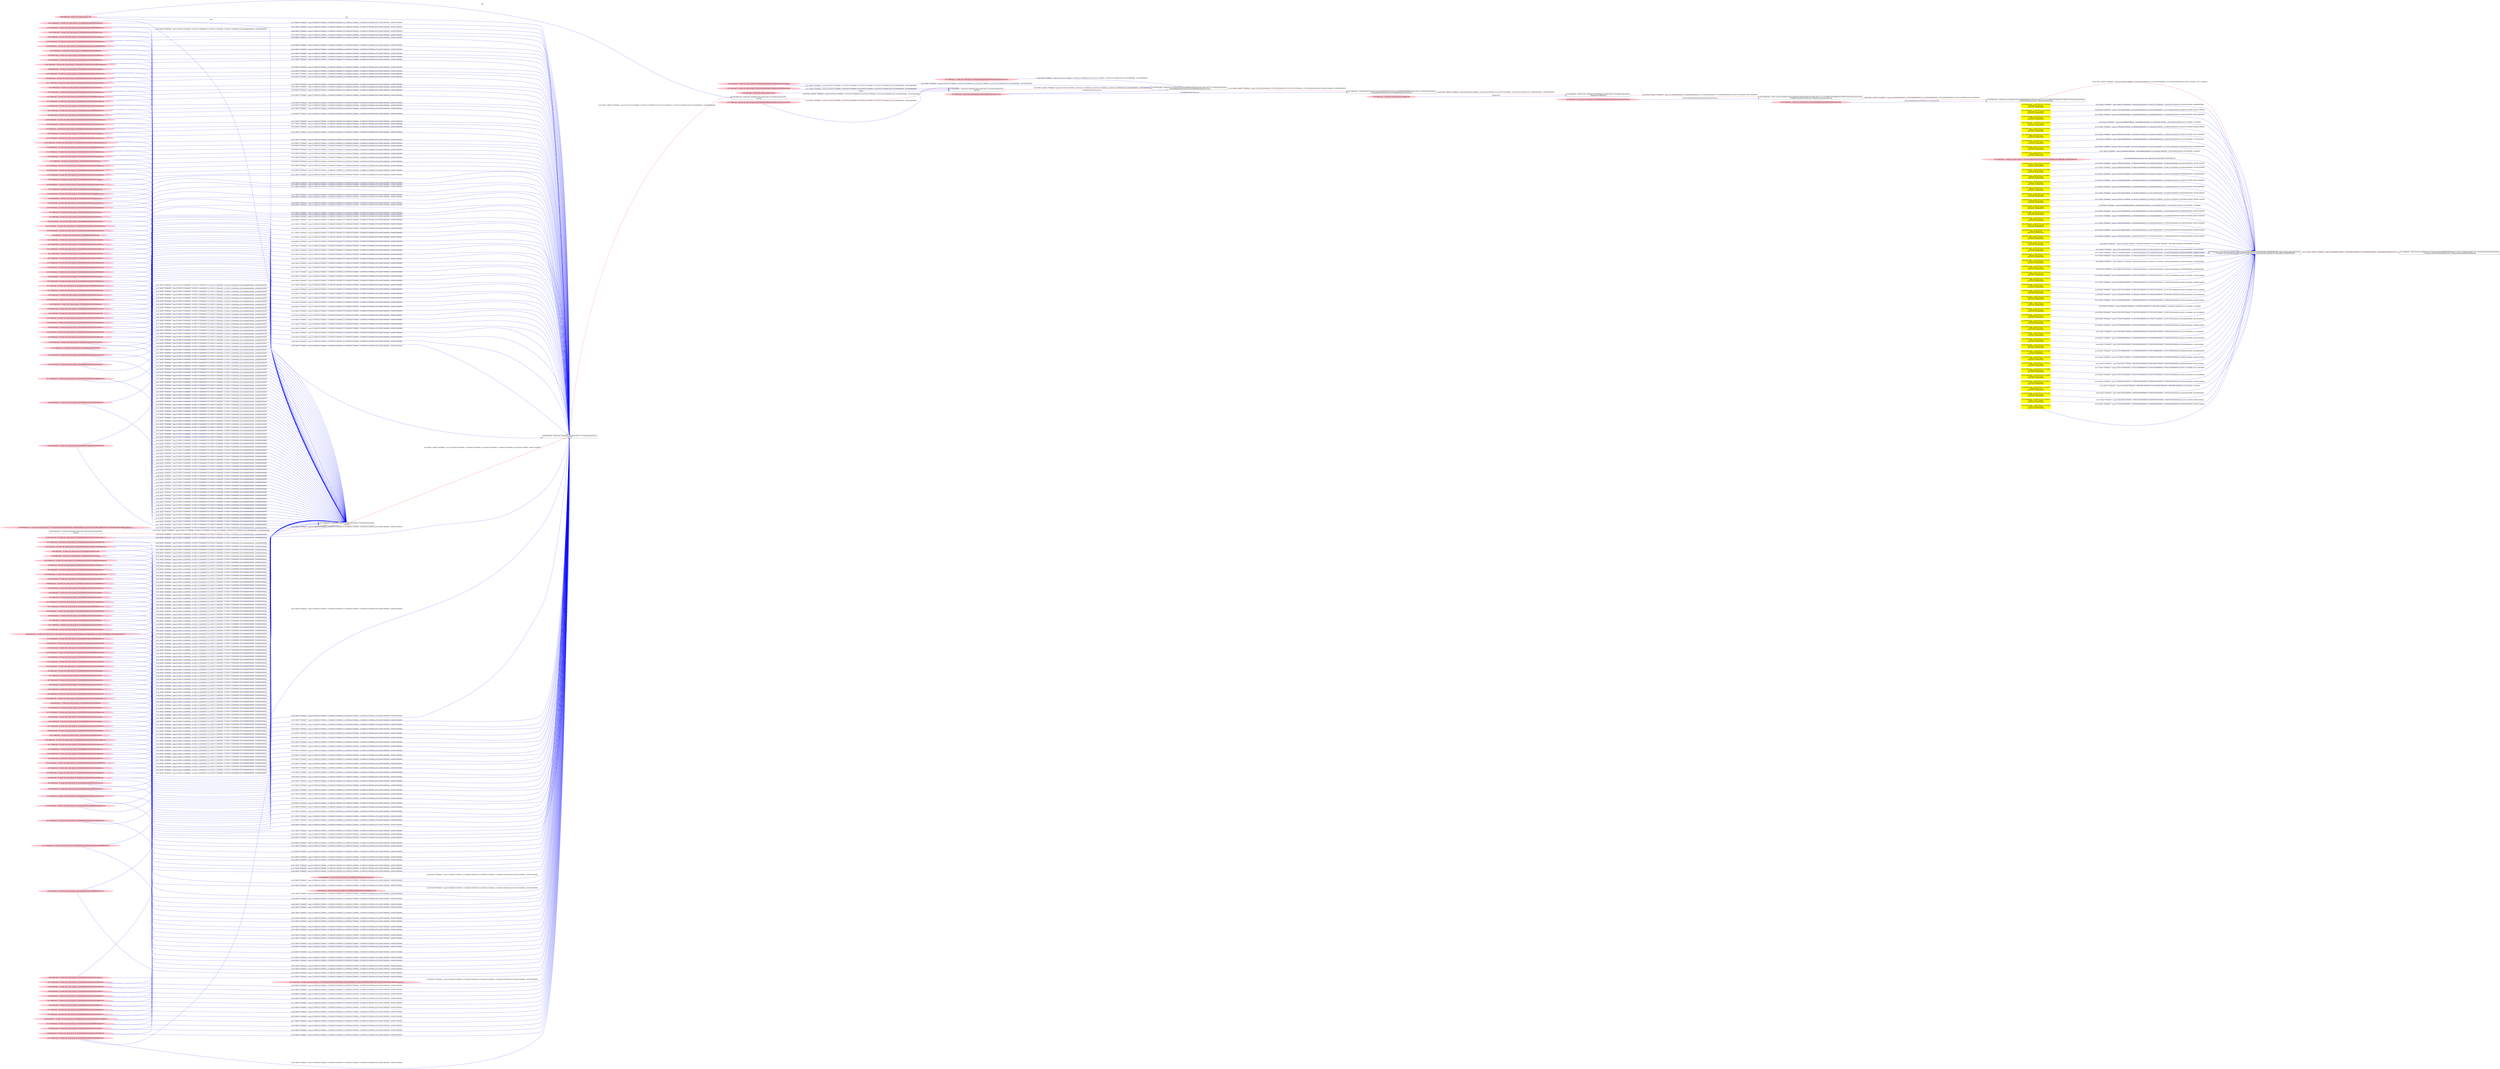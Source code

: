 digraph  {
rankdir=LR
"222"[color=pink,label="id:222 HopCount: -10 owner uid: owner group id: /SystemRoot/system32/drivers/csc.sys ", shape=oval,style=filled];
"71"[color=black,label="id:71 HopCount: -10 pid:0 proc_starttime:0 cmd: owner uid:S-1-5-18 owner group id:null,\n null null", shape=box,style=solid];
"222" -> "71" [id=512,__obj="READ"color=blue,label="id:512 READ **NORMAL**  seqs:[1557861371330000000, 1557861371330000000] T:[1557861371330000000, 1557861371330000000] relT:[163489495000000, 163489495000000]",style=solid];
"181"[color=pink,label="id:181 HopCount: -10 owner uid: owner group id: /SystemRoot/System32/drivers/NdisVirtualBus.sys ", shape=oval,style=filled];
"59"[color=black,label="id:59 HopCount: -9 pid:0 proc_starttime:0 cmd: owner uid:S-1-5-18 owner group id:null,\n null null", shape=box,style=solid];
"181" -> "59" [id=513,__obj="READ"color=blue,label="id:513 READ **NORMAL**  seqs:[1557868291075000000, 1557868291075000000] T:[1557868291075000000, 1557868291075000000] relT:[156569750000000, 156569750000000]",style=solid];
"176"[color=pink,label="id:176 HopCount: -10 owner uid: owner group id: /SystemRoot/system32/drivers/tsusbhub.sys ", shape=oval,style=filled];
"176" -> "71" [id=514,__obj="READ"color=blue,label="id:514 READ **NORMAL**  seqs:[1557861371330000000, 1557861371330000000] T:[1557861371330000000, 1557861371330000000] relT:[163489495000000, 163489495000000]",style=solid];
"182"[color=pink,label="id:182 HopCount: -10 owner uid: owner group id: /SystemRoot/System32/drivers/i8042prt.sys ", shape=oval,style=filled];
"182" -> "59" [id=515,__obj="READ"color=blue,label="id:515 READ **NORMAL**  seqs:[1557868291075000000, 1557868291075000000] T:[1557868291075000000, 1557868291075000000] relT:[156569750000000, 156569750000000]",style=solid];
"178"[color=pink,label="id:178 HopCount: -10 owner uid: owner group id: /SystemRoot/System32/drivers/mouhid.sys ", shape=oval,style=filled];
"178" -> "71" [id=516,__obj="READ"color=blue,label="id:516 READ **NORMAL**  seqs:[1557861371330000000, 1557861371330000000] T:[1557861371330000000, 1557861371330000000] relT:[163489495000000, 163489495000000]",style=solid];
"183"[color=pink,label="id:183 HopCount: -10 owner uid: owner group id: /SystemRoot/system32/drivers/ndis.sys ", shape=oval,style=filled];
"183" -> "59" [id=517,__obj="READ"color=blue,label="id:517 READ **NORMAL**  seqs:[1557868291075000000, 1557868291075000000] T:[1557868291075000000, 1557868291075000000] relT:[156569750000000, 156569750000000]",style=solid];
"184"[color=pink,label="id:184 HopCount: -10 owner uid: owner group id: /SystemRoot/System32/drivers/swenum.sys ", shape=oval,style=filled];
"184" -> "59" [id=518,__obj="READ"color=blue,label="id:518 READ **NORMAL**  seqs:[1557868291075000000, 1557868291075000000] T:[1557868291075000000, 1557868291075000000] relT:[156569750000000, 156569750000000]",style=solid];
"3"[color=pink,label="id:3 HopCount: -10 owner uid: owner group id: /SystemRoot/system32/hal.dll ", shape=oval,style=filled];
"3" -> "71" [id=519,__obj="READ"color=blue,label="id:519 READ **NORMAL**  seqs:[1557861371329000000, 1557861371329000000] T:[1557861371329000000, 1557861371329000000] relT:[163489496000000, 163489496000000]",style=solid];
"87"[color=pink,label="id:87 HopCount: -10 owner uid: owner group id: /SystemRoot/System32/drivers/serenum.sys ", shape=oval,style=filled];
"87" -> "71" [id=520,__obj="READ"color=blue,label="id:520 READ **NORMAL**  seqs:[1557861371330000000, 1557861371330000000] T:[1557861371330000000, 1557861371330000000] relT:[163489495000000, 163489495000000]",style=solid];
"185"[color=pink,label="id:185 HopCount: -10 owner uid: owner group id: /SystemRoot/System32/drivers/WMILIB.SYS ", shape=oval,style=filled];
"185" -> "59" [id=521,__obj="READ"color=blue,label="id:521 READ **NORMAL**  seqs:[1557868291075000000, 1557868291075000000] T:[1557868291075000000, 1557868291075000000] relT:[156569750000000, 156569750000000]",style=solid];
"182" -> "71" [id=522,__obj="READ"color=blue,label="id:522 READ **NORMAL**  seqs:[1557861371330000000, 1557861371330000000] T:[1557861371330000000, 1557861371330000000] relT:[163489495000000, 163489495000000]",style=solid];
"148"[color=pink,label="id:148 HopCount: -10 owner uid: owner group id: /SystemRoot/system32/ntoskrnl.exe ", shape=oval,style=filled];
"148" -> "59" [id=523,__obj="READ"color=blue,label="id:523 READ **NORMAL**  seqs:[1557868291075000000, 1557868291075000000] T:[1557868291075000000, 1557868291075000000] relT:[156569750000000, 156569750000000]",style=solid];
"186"[color=pink,label="id:186 HopCount: -10 owner uid: owner group id: /SystemRoot/System32/Drivers/Fs_Rec.sys ", shape=oval,style=filled];
"186" -> "59" [id=524,__obj="READ"color=blue,label="id:524 READ **NORMAL**  seqs:[1557868291075000000, 1557868291075000000] T:[1557868291075000000, 1557868291075000000] relT:[156569750000000, 156569750000000]",style=solid];
"12"[color=pink,label="id:12 HopCount: -10 owner uid: owner group id: /SystemRoot/system32/DRIVERS/sysmon.sys ", shape=oval,style=filled];
"12" -> "71" [id=525,__obj="READ"color=blue,label="id:525 READ **NORMAL**  seqs:[1557861371330000000, 1557861371330000000] T:[1557861371330000000, 1557861371330000000] relT:[163489495000000, 163489495000000]",style=solid];
"187"[color=pink,label="id:187 HopCount: -10 owner uid: owner group id: /SystemRoot/system32/DRIVERS/TDI.SYS ", shape=oval,style=filled];
"187" -> "59" [id=526,__obj="READ"color=blue,label="id:526 READ **NORMAL**  seqs:[1557868291075000000, 1557868291075000000] T:[1557868291075000000, 1557868291075000000] relT:[156569750000000, 156569750000000]",style=solid];
"154"[color=pink,label="id:154 HopCount: -10 owner uid: owner group id: /SystemRoot/System32/drivers/rdpbus.sys ", shape=oval,style=filled];
"154" -> "71" [id=527,__obj="READ"color=blue,label="id:527 READ **NORMAL**  seqs:[1557861371330000000, 1557861371330000000] T:[1557861371330000000, 1557861371330000000] relT:[163489495000000, 163489495000000]",style=solid];
"188"[color=pink,label="id:188 HopCount: -10 owner uid: owner group id: /SystemRoot/system32/DRIVERS/ahcache.sys ", shape=oval,style=filled];
"188" -> "59" [id=528,__obj="READ"color=blue,label="id:528 READ **NORMAL**  seqs:[1557868291075000000, 1557868291075000000] T:[1557868291075000000, 1557868291075000000] relT:[156569750000000, 156569750000000]",style=solid];
"189"[color=pink,label="id:189 HopCount: -10 owner uid: owner group id: /SystemRoot/System32/drivers/rdyboost.sys ", shape=oval,style=filled];
"189" -> "59" [id=529,__obj="READ"color=blue,label="id:529 READ **NORMAL**  seqs:[1557868291075000000, 1557868291075000000] T:[1557868291075000000, 1557868291075000000] relT:[156569750000000, 156569750000000]",style=solid];
"186" -> "71" [id=530,__obj="READ"color=blue,label="id:530 READ **NORMAL**  seqs:[1557861371330000000, 1557861371330000000] T:[1557861371330000000, 1557861371330000000] relT:[163489495000000, 163489495000000]",style=solid];
"190"[color=pink,label="id:190 HopCount: -10 owner uid: owner group id: /SystemRoot/System32/drivers/npsvctrig.sys ", shape=oval,style=filled];
"190" -> "59" [id=531,__obj="READ"color=blue,label="id:531 READ **NORMAL**  seqs:[1557868291075000000, 1557868291075000000] T:[1557868291075000000, 1557868291075000000] relT:[156569750000000, 156569750000000]",style=solid];
"192"[color=pink,label="id:192 HopCount: -10 owner uid: owner group id: /SystemRoot/System32/drivers/ACPI.sys ", shape=oval,style=filled];
"192" -> "71" [id=532,__obj="READ"color=blue,label="id:532 READ **NORMAL**  seqs:[1557861371330000000, 1557861371330000000] T:[1557861371330000000, 1557861371330000000] relT:[163489495000000, 163489495000000]",style=solid];
"191"[color=pink,label="id:191 HopCount: -10 owner uid: owner group id: /SystemRoot/System32/Drivers/NTFS.sys ", shape=oval,style=filled];
"191" -> "59" [id=533,__obj="READ"color=blue,label="id:533 READ **NORMAL**  seqs:[1557868291075000000, 1557868291075000000] T:[1557868291075000000, 1557868291075000000] relT:[156569750000000, 156569750000000]",style=solid];
"192" -> "59" [id=534,__obj="READ"color=blue,label="id:534 READ **NORMAL**  seqs:[1557868291075000000, 1557868291075000000] T:[1557868291075000000, 1557868291075000000] relT:[156569750000000, 156569750000000]",style=solid];
"189" -> "71" [id=535,__obj="READ"color=blue,label="id:535 READ **NORMAL**  seqs:[1557861371330000000, 1557861371330000000] T:[1557861371330000000, 1557861371330000000] relT:[163489495000000, 163489495000000]",style=solid];
"193"[color=pink,label="id:193 HopCount: -10 owner uid: owner group id: /SystemRoot/system32/drivers/wcifs.sys ", shape=oval,style=filled];
"193" -> "59" [id=536,__obj="READ"color=blue,label="id:536 READ **NORMAL**  seqs:[1557868291075000000, 1557868291075000000] T:[1557868291075000000, 1557868291075000000] relT:[156569750000000, 156569750000000]",style=solid];
"26"[color=pink,label="id:26 HopCount: -10 owner uid: owner group id: /SystemRoot/system32/drivers/Wdf01000.sys ", shape=oval,style=filled];
"26" -> "71" [id=537,__obj="READ"color=blue,label="id:537 READ **NORMAL**  seqs:[1557861371330000000, 1557861371330000000] T:[1557861371330000000, 1557861371330000000] relT:[163489495000000, 163489495000000]",style=solid];
"194"[color=pink,label="id:194 HopCount: -10 owner uid: owner group id: /SystemRoot/System32/drivers/ks.sys ", shape=oval,style=filled];
"194" -> "59" [id=538,__obj="READ"color=blue,label="id:538 READ **NORMAL**  seqs:[1557868291075000000, 1557868291075000000] T:[1557868291075000000, 1557868291075000000] relT:[156569750000000, 156569750000000]",style=solid];
"195"[color=pink,label="id:195 HopCount: -10 owner uid: owner group id: /SystemRoot/system32/drivers/luafv.sys ", shape=oval,style=filled];
"195" -> "59" [id=539,__obj="READ"color=blue,label="id:539 READ **NORMAL**  seqs:[1557868291075000000, 1557868291075000000] T:[1557868291075000000, 1557868291075000000] relT:[156569750000000, 156569750000000]",style=solid];
"195" -> "71" [id=540,__obj="READ"color=blue,label="id:540 READ **NORMAL**  seqs:[1557861371333000000, 1557861371333000000] T:[1557861371333000000, 1557861371333000000] relT:[163489492000000, 163489492000000]",style=solid];
"196"[color=pink,label="id:196 HopCount: -10 owner uid: owner group id: /SystemRoot/System32/Drivers/dump_atapi.sys ", shape=oval,style=filled];
"196" -> "59" [id=541,__obj="READ"color=blue,label="id:541 READ **NORMAL**  seqs:[1557868291075000000, 1557868291075000000] T:[1557868291075000000, 1557868291075000000] relT:[156569750000000, 156569750000000]",style=solid];
"197"[color=pink,label="id:197 HopCount: -10 owner uid: owner group id: /SystemRoot/System32/drivers/umbus.sys ", shape=oval,style=filled];
"197" -> "59" [id=542,__obj="READ"color=blue,label="id:542 READ **NORMAL**  seqs:[1557868291075000000, 1557868291075000000] T:[1557868291075000000, 1557868291075000000] relT:[156569750000000, 156569750000000]",style=solid];
"198"[color=pink,label="id:198 HopCount: -10 owner uid: owner group id: /SystemRoot/System32/drivers/cmimcext.sys ", shape=oval,style=filled];
"198" -> "59" [id=543,__obj="READ"color=blue,label="id:543 READ **NORMAL**  seqs:[1557868291075000000, 1557868291075000000] T:[1557868291075000000, 1557868291075000000] relT:[156569750000000, 156569750000000]",style=solid];
"160"[color=pink,label="id:160 HopCount: -10 owner uid: owner group id: /SystemRoot/system32/drivers/iorate.sys ", shape=oval,style=filled];
"160" -> "71" [id=544,__obj="READ"color=blue,label="id:544 READ **NORMAL**  seqs:[1557861371330000000, 1557861371330000000] T:[1557861371330000000, 1557861371330000000] relT:[163489495000000, 163489495000000]",style=solid];
"47"[color=pink,label="id:47 HopCount: -10 owner uid: owner group id: /SystemRoot/system32/DRIVERS/tdx.sys ", shape=oval,style=filled];
"47" -> "71" [id=545,__obj="READ"color=blue,label="id:545 READ **NORMAL**  seqs:[1557861371330000000, 1557861371330000000] T:[1557861371330000000, 1557861371330000000] relT:[163489495000000, 163489495000000]",style=solid];
"200"[color=pink,label="id:200 HopCount: -10 owner uid: owner group id: /SystemRoot/system32/drivers/WDFLDR.SYS ", shape=oval,style=filled];
"200" -> "59" [id=546,__obj="READ"color=blue,label="id:546 READ **NORMAL**  seqs:[1557868291075000000, 1557868291075000000] T:[1557868291075000000, 1557868291075000000] relT:[156569750000000, 156569750000000]",style=solid];
"171"[color=pink,label="id:171 HopCount: -10 owner uid: owner group id: /SystemRoot/System32/drivers/mountmgr.sys ", shape=oval,style=filled];
"171" -> "71" [id=547,__obj="READ"color=blue,label="id:547 READ **NORMAL**  seqs:[1557861371330000000, 1557861371330000000] T:[1557861371330000000, 1557861371330000000] relT:[163489495000000, 163489495000000]",style=solid];
"199"[color=pink,label="id:199 HopCount: -10 owner uid: owner group id: /SystemRoot/System32/drivers/volsnap.sys ", shape=oval,style=filled];
"199" -> "59" [id=548,__obj="READ"color=blue,label="id:548 READ **NORMAL**  seqs:[1557868291075000000, 1557868291075000000] T:[1557868291075000000, 1557868291075000000] relT:[156569750000000, 156569750000000]",style=solid];
"201"[color=pink,label="id:201 HopCount: -10 owner uid: owner group id: /SystemRoot/System32/drivers/BasicDisplay.sys ", shape=oval,style=filled];
"201" -> "59" [id=549,__obj="READ"color=blue,label="id:549 READ **NORMAL**  seqs:[1557868291075000000, 1557868291075000000] T:[1557868291075000000, 1557868291075000000] relT:[156569750000000, 156569750000000]",style=solid];
"165"[color=pink,label="id:165 HopCount: -10 owner uid: owner group id: /SystemRoot/System32/drivers/rdpvideominiport.sys ", shape=oval,style=filled];
"165" -> "71" [id=550,__obj="READ"color=blue,label="id:550 READ **NORMAL**  seqs:[1557861371330000000, 1557861371330000000] T:[1557861371330000000, 1557861371330000000] relT:[163489495000000, 163489495000000]",style=solid];
"202"[color=black,label="id:202 HopCount: -11 pid:0 proc_starttime:0 cmd: owner uid:null owner group id:null,\n null null", shape=box,style=solid];
"202" -> "71" [id=551,__obj="PROC_CREATE"color=red,label="id:551 PROC_CREATE **NORMAL**  seqs:[1557861371327000000, 1557861371327000000] T:[1557861371327000000, 1557861371327000000] relT:[163489498000000, 163489498000000]",style=solid];
"164"[color=pink,label="id:164 HopCount: -10 owner uid: owner group id: /SystemRoot/system32/drivers/peauth.sys ", shape=oval,style=filled];
"164" -> "71" [id=552,__obj="READ"color=blue,label="id:552 READ **NORMAL**  seqs:[1557861371333000000, 1557861371333000000] T:[1557861371333000000, 1557861371333000000] relT:[163489492000000, 163489492000000]",style=solid];
"203"[color=pink,label="id:203 HopCount: -10 owner uid: owner group id: /SystemRoot/System32/drivers/cng.sys ", shape=oval,style=filled];
"203" -> "59" [id=553,__obj="READ"color=blue,label="id:553 READ **NORMAL**  seqs:[1557868291075000000, 1557868291075000000] T:[1557868291075000000, 1557868291075000000] relT:[156569750000000, 156569750000000]",style=solid];
"204"[color=pink,label="id:204 HopCount: -10 owner uid: owner group id: /SystemRoot/System32/DRIVERS/fvevol.sys ", shape=oval,style=filled];
"204" -> "59" [id=554,__obj="READ"color=blue,label="id:554 READ **NORMAL**  seqs:[1557868291075000000, 1557868291075000000] T:[1557868291075000000, 1557868291075000000] relT:[156569750000000, 156569750000000]",style=solid];
"136"[color=pink,label="id:136 HopCount: -10 owner uid: owner group id: /SystemRoot/system32/drivers/Ndu.sys ", shape=oval,style=filled];
"136" -> "71" [id=555,__obj="READ"color=blue,label="id:555 READ **NORMAL**  seqs:[1557861371333000000, 1557861371333000000] T:[1557861371333000000, 1557861371333000000] relT:[163489492000000, 163489492000000]",style=solid];
"137"[color=pink,label="id:137 HopCount: -10 owner uid: owner group id: /SystemRoot/System32/drivers/BasicRender.sys ", shape=oval,style=filled];
"137" -> "71" [id=556,__obj="READ"color=blue,label="id:556 READ **NORMAL**  seqs:[1557861371330000000, 1557861371330000000] T:[1557861371330000000, 1557861371330000000] relT:[163489495000000, 163489495000000]",style=solid];
"135"[color=pink,label="id:135 HopCount: -10 owner uid: owner group id: /SystemRoot/System32/drivers/volmgr.sys ", shape=oval,style=filled];
"135" -> "71" [id=557,__obj="READ"color=blue,label="id:557 READ **NORMAL**  seqs:[1557861371330000000, 1557861371330000000] T:[1557861371330000000, 1557861371330000000] relT:[163489495000000, 163489495000000]",style=solid];
"138"[color=pink,label="id:138 HopCount: -10 owner uid: owner group id: /SystemRoot/system32/drivers/filecrypt.sys ", shape=oval,style=filled];
"138" -> "71" [id=558,__obj="READ"color=blue,label="id:558 READ **NORMAL**  seqs:[1557861371330000000, 1557861371330000000] T:[1557861371330000000, 1557861371330000000] relT:[163489495000000, 163489495000000]",style=solid];
"205"[color=pink,label="id:205 HopCount: -10 owner uid: owner group id: /SystemRoot/System32/Drivers/mup.sys ", shape=oval,style=filled];
"205" -> "59" [id=559,__obj="READ"color=blue,label="id:559 READ **NORMAL**  seqs:[1557868291075000000, 1557868291075000000] T:[1557868291075000000, 1557868291075000000] relT:[156569750000000, 156569750000000]",style=solid];
"206"[color=pink,label="id:206 HopCount: -10 owner uid: owner group id: /SystemRoot/system32/DRIVERS/bowser.sys ", shape=oval,style=filled];
"206" -> "59" [id=560,__obj="READ"color=blue,label="id:560 READ **NORMAL**  seqs:[1557868291075000000, 1557868291075000000] T:[1557868291075000000, 1557868291075000000] relT:[156569750000000, 156569750000000]",style=solid];
"49"[color=pink,label="id:49 HopCount: -10 owner uid: owner group id: /SystemRoot/System32/Drivers/Null.SYS ", shape=oval,style=filled];
"49" -> "71" [id=561,__obj="READ"color=blue,label="id:561 READ **NORMAL**  seqs:[1557861371330000000, 1557861371330000000] T:[1557861371330000000, 1557861371330000000] relT:[163489495000000, 163489495000000]",style=solid];
"169"[color=pink,label="id:169 HopCount: -10 owner uid: owner group id: /SystemRoot/System32/drivers/tcpip.sys ", shape=oval,style=filled];
"169" -> "71" [id=562,__obj="READ"color=blue,label="id:562 READ **NORMAL**  seqs:[1557861371330000000, 1557861371330000000] T:[1557861371330000000, 1557861371330000000] relT:[163489495000000, 163489495000000]",style=solid];
"55"[color=pink,label="id:55 HopCount: -10 owner uid: owner group id: /SystemRoot/System32/drivers/werkernel.sys ", shape=oval,style=filled];
"55" -> "71" [id=563,__obj="READ"color=blue,label="id:563 READ **NORMAL**  seqs:[1557861371330000000, 1557861371330000000] T:[1557861371330000000, 1557861371330000000] relT:[163489495000000, 163489495000000]",style=solid];
"175"[color=pink,label="id:175 HopCount: -10 owner uid: owner group id: /SystemRoot/system32/kd.dll ", shape=oval,style=filled];
"175" -> "71" [id=564,__obj="READ"color=blue,label="id:564 READ **NORMAL**  seqs:[1557861371329000000, 1557861371329000000] T:[1557861371329000000, 1557861371329000000] relT:[163489496000000, 163489496000000]",style=solid];
"207"[color=pink,label="id:207 HopCount: -10 owner uid: owner group id: /SystemRoot/System32/Drivers/Msfs.SYS ", shape=oval,style=filled];
"207" -> "59" [id=565,__obj="READ"color=blue,label="id:565 READ **NORMAL**  seqs:[1557868291075000000, 1557868291075000000] T:[1557868291075000000, 1557868291075000000] relT:[156569750000000, 156569750000000]",style=solid];
"208"[color=pink,label="id:208 HopCount: -10 owner uid: owner group id: /SystemRoot/system32/drivers/NETIO.SYS ", shape=oval,style=filled];
"208" -> "59" [id=566,__obj="READ"color=blue,label="id:566 READ **NORMAL**  seqs:[1557868291075000000, 1557868291075000000] T:[1557868291075000000, 1557868291075000000] relT:[156569750000000, 156569750000000]",style=solid];
"144"[color=pink,label="id:144 HopCount: -10 owner uid: owner group id: /SystemRoot/system32/DRIVERS/rdbss.sys ", shape=oval,style=filled];
"144" -> "71" [id=567,__obj="READ"color=blue,label="id:567 READ **NORMAL**  seqs:[1557861371330000000, 1557861371330000000] T:[1557861371330000000, 1557861371330000000] relT:[163489495000000, 163489495000000]",style=solid];
"146"[color=pink,label="id:146 HopCount: -10 owner uid: owner group id: /SystemRoot/System32/drivers/HIDPARSE.SYS ", shape=oval,style=filled];
"146" -> "71" [id=568,__obj="READ"color=blue,label="id:568 READ **NORMAL**  seqs:[1557861371330000000, 1557861371330000000] T:[1557861371330000000, 1557861371330000000] relT:[163489495000000, 163489495000000]",style=solid];
"145"[color=pink,label="id:145 HopCount: -10 owner uid: owner group id: /SystemRoot/System32/TSDDD.dll ", shape=oval,style=filled];
"145" -> "71" [id=569,__obj="READ"color=blue,label="id:569 READ **NORMAL**  seqs:[1557861371330000000, 1557861371330000000] T:[1557861371330000000, 1557861371330000000] relT:[163489495000000, 163489495000000]",style=solid];
"209"[color=pink,label="id:209 HopCount: -10 owner uid: owner group id: /SystemRoot/system32/drivers/appid.sys ", shape=oval,style=filled];
"209" -> "59" [id=570,__obj="READ"color=blue,label="id:570 READ **NORMAL**  seqs:[1557868291075000000, 1557868291075000000] T:[1557868291075000000, 1557868291075000000] relT:[156569750000000, 156569750000000]",style=solid];
"210"[color=pink,label="id:210 HopCount: -10 owner uid: owner group id: /SystemRoot/System32/drivers/tm.sys ", shape=oval,style=filled];
"210" -> "59" [id=571,__obj="READ"color=blue,label="id:571 READ **NORMAL**  seqs:[1557868291075000000, 1557868291075000000] T:[1557868291075000000, 1557868291075000000] relT:[156569750000000, 156569750000000]",style=solid];
"147"[color=pink,label="id:147 HopCount: -10 owner uid: owner group id: /SystemRoot/System32/drivers/msisadrv.sys ", shape=oval,style=filled];
"147" -> "71" [id=572,__obj="READ"color=blue,label="id:572 READ **NORMAL**  seqs:[1557861371330000000, 1557861371330000000] T:[1557861371330000000, 1557861371330000000] relT:[163489495000000, 163489495000000]",style=solid];
"72"[color=pink,label="id:72 HopCount: -10 owner uid: owner group id: /SystemRoot/System32/win32k.sys ", shape=oval,style=filled];
"72" -> "71" [id=573,__obj="READ"color=blue,label="id:573 READ **NORMAL**  seqs:[1557861371330000000, 1557861371330000000] T:[1557861371330000000, 1557861371330000000] relT:[163489495000000, 163489495000000]",style=solid];
"181" -> "71" [id=574,__obj="READ"color=blue,label="id:574 READ **NORMAL**  seqs:[1557861371330000000, 1557861371330000000] T:[1557861371330000000, 1557861371330000000] relT:[163489495000000, 163489495000000]",style=solid];
"75"[color=pink,label="id:75 HopCount: -10 owner uid: owner group id: /SystemRoot/System32/drivers/pci.sys ", shape=oval,style=filled];
"75" -> "71" [id=575,__obj="READ"color=blue,label="id:575 READ **NORMAL**  seqs:[1557861371330000000, 1557861371330000000] T:[1557861371330000000, 1557861371330000000] relT:[163489495000000, 163489495000000]",style=solid];
"7"[color=pink,label="id:7 HopCount: -10 owner uid: owner group id: /SystemRoot/System32/drivers/fdc.sys ", shape=oval,style=filled];
"7" -> "71" [id=576,__obj="READ"color=blue,label="id:576 READ **NORMAL**  seqs:[1557861371330000000, 1557861371330000000] T:[1557861371330000000, 1557861371330000000] relT:[163489495000000, 163489495000000]",style=solid];
"211"[color=pink,label="id:211 HopCount: -10 owner uid: owner group id: /SystemRoot/System32/drivers/volmgrx.sys ", shape=oval,style=filled];
"211" -> "59" [id=577,__obj="READ"color=blue,label="id:577 READ **NORMAL**  seqs:[1557868291075000000, 1557868291075000000] T:[1557868291075000000, 1557868291075000000] relT:[156569750000000, 156569750000000]",style=solid];
"212"[color=pink,label="id:212 HopCount: -10 owner uid: owner group id: /SystemRoot/system32/drivers/HTTP.sys ", shape=oval,style=filled];
"212" -> "59" [id=578,__obj="READ"color=blue,label="id:578 READ **NORMAL**  seqs:[1557868291075000000, 1557868291075000000] T:[1557868291075000000, 1557868291075000000] relT:[156569750000000, 156569750000000]",style=solid];
"148" -> "71" [id=579,__obj="READ"color=blue,label="id:579 READ **NORMAL**  seqs:[1557861371329000000, 1557861371329000000] T:[1557861371329000000, 1557861371329000000] relT:[163489496000000, 163489496000000]",style=solid];
"27"[color=pink,label="id:27 HopCount: -10 owner uid: owner group id: /SystemRoot/system32/DRIVERS/perfmon.sys ", shape=oval,style=filled];
"27" -> "71" [id=580,__obj="READ"color=blue,label="id:580 READ **NORMAL**  seqs:[1557861371330000000, 1557861371330000000] T:[1557861371330000000, 1557861371330000000] relT:[163489495000000, 163489495000000]",style=solid];
"153"[color=yellow,label="id:153 HopCount: -2 srcIP:128.55.12.55:53293\ndstIP:66.150.124.57:80\ntype:SOCK_ESTABLISHED ", shape=box,style=filled];
"0"[color=black,label="id:0 HopCount: 0 pid:1440 proc_starttime:0 cmd:\"C:\Program Files (x86)\Microsoft Office\Office15\WINWORD.EXE\" owner uid:null owner group id:null,\n C:/Program Files (x86)/Microsoft Office/Office15/WINWORD.EXE C:/Program Files (x86)/Microsoft Office/Office15/WINWORD.EXE", shape=box,style=solid];
"153" -> "0" [id=581,__obj="READ"color=blue,label="id:581 READ **NORMAL**  seqs:[1558016276790000000, 1558016392019000000] T:[1558016276790000000, 1558016392019000000] relT:[8584035000000, 8468806000000]",style=solid];
"188" -> "71" [id=582,__obj="READ"color=blue,label="id:582 READ **NORMAL**  seqs:[1557861371330000000, 1557861371330000000] T:[1557861371330000000, 1557861371330000000] relT:[163489495000000, 163489495000000]",style=solid];
"13"[color=pink,label="id:13 HopCount: -10 owner uid: owner group id: /SystemRoot/system32/drivers/nsiproxy.sys ", shape=oval,style=filled];
"13" -> "71" [id=583,__obj="READ"color=blue,label="id:583 READ **NORMAL**  seqs:[1557861371330000000, 1557861371330000000] T:[1557861371330000000, 1557861371330000000] relT:[163489495000000, 163489495000000]",style=solid];
"213"[color=pink,label="id:213 HopCount: -10 owner uid: owner group id: /SystemRoot/System32/DRIVERS/srv2.sys ", shape=oval,style=filled];
"213" -> "59" [id=584,__obj="READ"color=blue,label="id:584 READ **NORMAL**  seqs:[1557868291075000000, 1557868291075000000] T:[1557868291075000000, 1557868291075000000] relT:[156569750000000, 156569750000000]",style=solid];
"214"[color=pink,label="id:214 HopCount: -10 owner uid: owner group id: /SystemRoot/System32/drivers/msrpc.sys ", shape=oval,style=filled];
"214" -> "59" [id=585,__obj="READ"color=blue,label="id:585 READ **NORMAL**  seqs:[1557868291075000000, 1557868291075000000] T:[1557868291075000000, 1557868291075000000] relT:[156569750000000, 156569750000000]",style=solid];
"92"[color=pink,label="id:92 HopCount: -10 owner uid: owner group id: /SystemRoot/System32/drivers/ntosext.sys ", shape=oval,style=filled];
"92" -> "71" [id=586,__obj="READ"color=blue,label="id:586 READ **NORMAL**  seqs:[1557861371330000000, 1557861371330000000] T:[1557861371330000000, 1557861371330000000] relT:[163489495000000, 163489495000000]",style=solid];
"22"[color=pink,label="id:22 HopCount: -10 owner uid: owner group id: /SystemRoot/System32/drivers/EhStorClass.sys ", shape=oval,style=filled];
"22" -> "71" [id=587,__obj="READ"color=blue,label="id:587 READ **NORMAL**  seqs:[1557861371330000000, 1557861371330000000] T:[1557861371330000000, 1557861371330000000] relT:[163489495000000, 163489495000000]",style=solid];
"215"[color=yellow,label="id:215 HopCount: -2 srcIP:128.55.12.55:51033\ndstIP:199.181.132.250:80\ntype:SOCK_ESTABLISHED ", shape=box,style=filled];
"215" -> "0" [id=588,__obj="READ"color=blue,label="id:588 READ **NORMAL**  seqs:[1557957929854000000, 1557957929854000000] T:[1557957929854000000, 1557957929854000000] relT:[66930971000000, 66930971000000]",style=solid];
"179"[color=pink,label="id:179 HopCount: -10 owner uid: owner group id: /SystemRoot/System32/drivers/kbdclass.sys ", shape=oval,style=filled];
"179" -> "71" [id=589,__obj="READ"color=blue,label="id:589 READ **NORMAL**  seqs:[1557861371330000000, 1557861371330000000] T:[1557861371330000000, 1557861371330000000] relT:[163489495000000, 163489495000000]",style=solid];
"68"[color=pink,label="id:68 HopCount: -9 owner uid: owner group id: Idle ", shape=oval,style=filled];
"68" -> "71" [id=590,__obj="FILE_EXEC"color=blue,label="Idle",style=solid];
"216"[color=pink,label="id:216 HopCount: -10 owner uid: owner group id: /SystemRoot/System32/drivers/vmbkmclr.sys ", shape=oval,style=filled];
"216" -> "59" [id=591,__obj="READ"color=blue,label="id:591 READ **NORMAL**  seqs:[1557868291075000000, 1557868291075000000] T:[1557868291075000000, 1557868291075000000] relT:[156569750000000, 156569750000000]",style=solid];
"217"[color=pink,label="id:217 HopCount: -10 owner uid: owner group id: /SystemRoot/system32/drivers/pdc.sys ", shape=oval,style=filled];
"217" -> "59" [id=592,__obj="READ"color=blue,label="id:592 READ **NORMAL**  seqs:[1557868291075000000, 1557868291075000000] T:[1557868291075000000, 1557868291075000000] relT:[156569750000000, 156569750000000]",style=solid];
"183" -> "71" [id=593,__obj="READ"color=blue,label="id:593 READ **NORMAL**  seqs:[1557861371330000000, 1557861371330000000] T:[1557861371330000000, 1557861371330000000] relT:[163489495000000, 163489495000000]",style=solid];
"187" -> "71" [id=594,__obj="READ"color=blue,label="id:594 READ **NORMAL**  seqs:[1557861371330000000, 1557861371330000000] T:[1557861371330000000, 1557861371330000000] relT:[163489495000000, 163489495000000]",style=solid];
"218"[color=yellow,label="id:218 HopCount: -2 srcIP:128.55.12.55:51224\ndstIP:66.179.48.100:80\ntype:SOCK_ESTABLISHED ", shape=box,style=filled];
"218" -> "0" [id=595,__obj="READ"color=blue,label="id:595 READ **NORMAL**  seqs:[1557958858987000000, 1557958858987000000] T:[1557958858987000000, 1557958858987000000] relT:[66001838000000, 66001838000000]",style=solid];
"194" -> "71" [id=596,__obj="READ"color=blue,label="id:596 READ **NORMAL**  seqs:[1557861371330000000, 1557861371330000000] T:[1557861371330000000, 1557861371330000000] relT:[163489495000000, 163489495000000]",style=solid];
"190" -> "71" [id=597,__obj="READ"color=blue,label="id:597 READ **NORMAL**  seqs:[1557861371330000000, 1557861371330000000] T:[1557861371330000000, 1557861371330000000] relT:[163489495000000, 163489495000000]",style=solid];
"219"[color=pink,label="id:219 HopCount: -10 owner uid: owner group id: /SystemRoot/System32/Drivers/ksecpkg.sys ", shape=oval,style=filled];
"219" -> "59" [id=598,__obj="READ"color=blue,label="id:598 READ **NORMAL**  seqs:[1557868291075000000, 1557868291075000000] T:[1557868291075000000, 1557868291075000000] relT:[156569750000000, 156569750000000]",style=solid];
"220"[color=pink,label="id:220 HopCount: -10 owner uid: owner group id: /SystemRoot/system32/drivers/mslldp.sys ", shape=oval,style=filled];
"220" -> "59" [id=599,__obj="READ"color=blue,label="id:599 READ **NORMAL**  seqs:[1557868291075000000, 1557868291075000000] T:[1557868291075000000, 1557868291075000000] relT:[156569750000000, 156569750000000]",style=solid];
"185" -> "71" [id=600,__obj="READ"color=blue,label="id:600 READ **NORMAL**  seqs:[1557861371330000000, 1557861371330000000] T:[1557861371330000000, 1557861371330000000] relT:[163489495000000, 163489495000000]",style=solid];
"200" -> "71" [id=601,__obj="READ"color=blue,label="id:601 READ **NORMAL**  seqs:[1557861371330000000, 1557861371330000000] T:[1557861371330000000, 1557861371330000000] relT:[163489495000000, 163489495000000]",style=solid];
"221"[color=yellow,label="id:221 HopCount: -2 srcIP:128.55.12.55:54152\ndstIP:212.179.112.243:80\ntype:SOCK_ESTABLISHED ", shape=box,style=filled];
"221" -> "0" [id=602,__obj="READ"color=blue,label="id:602 READ **NORMAL**  seqs:[1558024860670000000, 1558024860670000000] T:[1558024860670000000, 1558024860670000000] relT:[155000000, 155000000]",style=solid];
"203" -> "71" [id=603,__obj="READ"color=blue,label="id:603 READ **NORMAL**  seqs:[1557861371330000000, 1557861371330000000] T:[1557861371330000000, 1557861371330000000] relT:[163489495000000, 163489495000000]",style=solid];
"222" -> "59" [id=604,__obj="READ"color=blue,label="id:604 READ **NORMAL**  seqs:[1557868291075000000, 1557868291075000000] T:[1557868291075000000, 1557868291075000000] relT:[156569750000000, 156569750000000]",style=solid];
"223"[color=pink,label="id:223 HopCount: -10 owner uid: owner group id: /SystemRoot/System32/drivers/Rtnic64.sys ", shape=oval,style=filled];
"223" -> "59" [id=605,__obj="READ"color=blue,label="id:605 READ **NORMAL**  seqs:[1557868291075000000, 1557868291075000000] T:[1557868291075000000, 1557868291075000000] relT:[156569750000000, 156569750000000]",style=solid];
"224"[color=black,label="id:224 HopCount: -3 pid:7132 proc_starttime:0 cmd:C:\Windows\system32\userinit.exe owner uid:S-1-5-21-231540947-922634896-4161786520-1004 owner group id:null,\n C:/Windows/system32/userinit.exe C:/Windows/system32/userinit.exe", shape=box,style=solid];
"29"[color=black,label="id:29 HopCount: -2 pid:4652 proc_starttime:0 cmd:C:\WINDOWS\Explorer.EXE owner uid:S-1-5-21-231540947-922634896-4161786520-1004 owner group id:null,\n C:/WINDOWS/Explorer.EXE C:/WINDOWS/Explorer.EXE", shape=box,style=solid];
"224" -> "29" [id=606,__obj="PROC_CREATE"color=red,label="id:606 PROC_CREATE **NORMAL**  seqs:[1557940389560000000, 1557940389560000000] T:[1557940389560000000, 1557940389560000000] relT:[84471265000000, 84471265000000]",style=solid];
"1"[color=black,label="id:1 HopCount: 1 pid:1612 proc_starttime:0 cmd:\"C:\Program Files\mozilla\firefox\firefox.exe\" -osint -url \"http://www.sptc.co.sz/\" owner uid:null owner group id:null,\n C:/Program Files/mozilla/firefox/firefox.exe C:/Program Files/mozilla/firefox/firefox.exe", shape=box,style=solid];
"0" -> "1" [id=227,__obj="PROC_CREATE"color=red,label="id:227 PROC_CREATE **NORMAL**  seqs:[1558024860825000000, 1558024860825000000] T:[1558024860825000000, 1558024860825000000] relT:[0, 0]",style=solid];
"45"[color=pink,label="id:45 HopCount: -10 owner uid: owner group id: /SystemRoot/system32/drivers/storqosflt.sys ", shape=oval,style=filled];
"45" -> "71" [id=228,__obj="READ"color=blue,label="id:228 READ **NORMAL**  seqs:[1557861371333000000, 1557861371333000000] T:[1557861371333000000, 1557861371333000000] relT:[163489492000000, 163489492000000]",style=solid];
"193" -> "71" [id=229,__obj="READ"color=blue,label="id:229 READ **NORMAL**  seqs:[1557861371333000000, 1557861371333000000] T:[1557861371333000000, 1557861371333000000] relT:[163489492000000, 163489492000000]",style=solid];
"53"[color=pink,label="id:53 HopCount: -10 owner uid: owner group id: /SystemRoot/System32/Drivers/Beep.SYS ", shape=oval,style=filled];
"53" -> "71" [id=230,__obj="READ"color=blue,label="id:230 READ **NORMAL**  seqs:[1557861371330000000, 1557861371330000000] T:[1557861371330000000, 1557861371330000000] relT:[163489495000000, 163489495000000]",style=solid];
"207" -> "71" [id=231,__obj="READ"color=blue,label="id:231 READ **NORMAL**  seqs:[1557861371330000000, 1557861371330000000] T:[1557861371330000000, 1557861371330000000] relT:[163489495000000, 163489495000000]",style=solid];
"174"[color=pink,label="id:174 HopCount: -10 owner uid: owner group id: /SystemRoot/System32/drivers/dxgmms2.sys ", shape=oval,style=filled];
"174" -> "71" [id=232,__obj="READ"color=blue,label="id:232 READ **NORMAL**  seqs:[1557861371330000000, 1557861371330000000] T:[1557861371330000000, 1557861371330000000] relT:[163489495000000, 163489495000000]",style=solid];
"225"[color=pink,label="id:225 HopCount: -10 owner uid: owner group id: /SystemRoot/System32/drivers/pcw.sys ", shape=oval,style=filled];
"225" -> "59" [id=233,__obj="READ"color=blue,label="id:233 READ **NORMAL**  seqs:[1557868291075000000, 1557868291075000000] T:[1557868291075000000, 1557868291075000000] relT:[156569750000000, 156569750000000]",style=solid];
"2"[color=pink,label="id:2 HopCount: -10 owner uid: owner group id: /SystemRoot/System32/drivers/intelpep.sys ", shape=oval,style=filled];
"2" -> "59" [id=234,__obj="READ"color=blue,label="id:234 READ **NORMAL**  seqs:[1557868291075000000, 1557868291075000000] T:[1557868291075000000, 1557868291075000000] relT:[156569750000000, 156569750000000]",style=solid];
"109"[color=pink,label="id:109 HopCount: -10 owner uid: owner group id: /SystemRoot/system32/drivers/rspndr.sys ", shape=oval,style=filled];
"109" -> "71" [id=235,__obj="READ"color=blue,label="id:235 READ **NORMAL**  seqs:[1557861371333000000, 1557861371333000000] T:[1557861371333000000, 1557861371333000000] relT:[163489492000000, 163489492000000]",style=solid];
"125"[color=pink,label="id:125 HopCount: -10 owner uid: owner group id: /SystemRoot/System32/drivers/spaceport.sys ", shape=oval,style=filled];
"125" -> "71" [id=236,__obj="READ"color=blue,label="id:236 READ **NORMAL**  seqs:[1557861371330000000, 1557861371330000000] T:[1557861371330000000, 1557861371330000000] relT:[163489495000000, 163489495000000]",style=solid];
"226"[color=pink,label="id:226 HopCount: -3 owner uid: owner group id: /Device/HarddiskVolume2/WINDOWS/Explorer.EXE ", shape=oval,style=filled];
"226" -> "29" [id=237,__obj="FILE_EXEC"color=blue,label="\Device\HarddiskVolume2\WINDOWS\Explorer.EXE",style=solid];
"205" -> "71" [id=238,__obj="READ"color=blue,label="id:238 READ **NORMAL**  seqs:[1557861371330000000, 1557861371330000000] T:[1557861371330000000, 1557861371330000000] relT:[163489495000000, 163489495000000]",style=solid];
"168"[color=pink,label="id:168 HopCount: -10 owner uid: owner group id: /SystemRoot/system32/drivers/netbios.sys ", shape=oval,style=filled];
"168" -> "71" [id=239,__obj="READ"color=blue,label="id:239 READ **NORMAL**  seqs:[1557861371330000000, 1557861371330000000] T:[1557861371330000000, 1557861371330000000] relT:[163489495000000, 163489495000000]",style=solid];
"3" -> "59" [id=240,__obj="READ"color=blue,label="id:240 READ **NORMAL**  seqs:[1557868291075000000, 1557868291075000000] T:[1557868291075000000, 1557868291075000000] relT:[156569750000000, 156569750000000]",style=solid];
"4"[color=pink,label="id:4 HopCount: -10 owner uid: owner group id: /SystemRoot/System32/drivers/partmgr.sys ", shape=oval,style=filled];
"4" -> "59" [id=241,__obj="READ"color=blue,label="id:241 READ **NORMAL**  seqs:[1557868291075000000, 1557868291075000000] T:[1557868291075000000, 1557868291075000000] relT:[156569750000000, 156569750000000]",style=solid];
"88"[color=pink,label="id:88 HopCount: -10 owner uid: owner group id: /SystemRoot/system32/PSHED.dll ", shape=oval,style=filled];
"88" -> "71" [id=242,__obj="READ"color=blue,label="id:242 READ **NORMAL**  seqs:[1557861371330000000, 1557861371330000000] T:[1557861371330000000, 1557861371330000000] relT:[163489495000000, 163489495000000]",style=solid];
"180"[color=pink,label="id:180 HopCount: -10 owner uid: owner group id: /SystemRoot/system32/drivers/bam.sys ", shape=oval,style=filled];
"180" -> "71" [id=243,__obj="READ"color=blue,label="id:243 READ **NORMAL**  seqs:[1557861371330000000, 1557861371330000000] T:[1557861371330000000, 1557861371330000000] relT:[163489495000000, 163489495000000]",style=solid];
"5"[color=black,label="id:5 HopCount: -4 pid:472 proc_starttime:0 cmd:winlogon.exe owner uid:S-1-5-18 owner group id:null,\n winlogon.exe winlogon.exe", shape=box,style=solid];
"5" -> "224" [id=244,__obj="PROC_CREATE"color=red,label="id:244 PROC_CREATE **NORMAL**  seqs:[1557940389444000000, 1557940389444000000] T:[1557940389444000000, 1557940389444000000] relT:[84471381000000, 84471381000000]",style=solid];
"56"[color=pink,label="id:56 HopCount: -10 owner uid: owner group id: /SystemRoot/System32/Drivers/dump_dumpfve.sys ", shape=oval,style=filled];
"56" -> "71" [id=245,__obj="READ"color=blue,label="id:245 READ **NORMAL**  seqs:[1557861371330000000, 1557861371330000000] T:[1557861371330000000, 1557861371330000000] relT:[163489495000000, 163489495000000]",style=solid];
"170"[color=pink,label="id:170 HopCount: -10 owner uid: owner group id: /SystemRoot/system32/drivers/mmcss.sys ", shape=oval,style=filled];
"170" -> "71" [id=246,__obj="READ"color=blue,label="id:246 READ **NORMAL**  seqs:[1557861371333000000, 1557861371333000000] T:[1557861371333000000, 1557861371333000000] relT:[163489492000000, 163489492000000]",style=solid];
"6"[color=pink,label="id:6 HopCount: -10 owner uid: owner group id: /SystemRoot/System32/drivers/intelppm.sys ", shape=oval,style=filled];
"6" -> "59" [id=247,__obj="READ"color=blue,label="id:247 READ **NORMAL**  seqs:[1557868291075000000, 1557868291075000000] T:[1557868291075000000, 1557868291075000000] relT:[156569750000000, 156569750000000]",style=solid];
"7" -> "59" [id=248,__obj="READ"color=blue,label="id:248 READ **NORMAL**  seqs:[1557868291075000000, 1557868291075000000] T:[1557868291075000000, 1557868291075000000] relT:[156569750000000, 156569750000000]",style=solid];
"219" -> "71" [id=249,__obj="READ"color=blue,label="id:249 READ **NORMAL**  seqs:[1557861371330000000, 1557861371330000000] T:[1557861371330000000, 1557861371330000000] relT:[163489495000000, 163489495000000]",style=solid];
"70"[color=pink,label="id:70 HopCount: -10 owner uid: owner group id: /SystemRoot/System32/drivers/CLFS.SYS ", shape=oval,style=filled];
"70" -> "71" [id=250,__obj="READ"color=blue,label="id:250 READ **NORMAL**  seqs:[1557861371330000000, 1557861371330000000] T:[1557861371330000000, 1557861371330000000] relT:[163489495000000, 163489495000000]",style=solid];
"8"[color=pink,label="id:8 HopCount: -4 owner uid: owner group id: /Device/HarddiskVolume2/Windows/system32/userinit.exe ", shape=oval,style=filled];
"8" -> "224" [id=251,__obj="FILE_EXEC"color=blue,label="\Device\HarddiskVolume2\Windows\system32\userinit.exe",style=solid];
"65"[color=pink,label="id:65 HopCount: -10 owner uid: owner group id: /SystemRoot/System32/drivers/gpuenergydrv.sys ", shape=oval,style=filled];
"65" -> "71" [id=252,__obj="READ"color=blue,label="id:252 READ **NORMAL**  seqs:[1557861371330000000, 1557861371330000000] T:[1557861371330000000, 1557861371330000000] relT:[163489495000000, 163489495000000]",style=solid];
"73"[color=pink,label="id:73 HopCount: -10 owner uid: owner group id: /SystemRoot/System32/win32kfull.sys ", shape=oval,style=filled];
"73" -> "71" [id=253,__obj="READ"color=blue,label="id:253 READ **NORMAL**  seqs:[1557861371330000000, 1557861371330000000] T:[1557861371330000000, 1557861371330000000] relT:[163489495000000, 163489495000000]",style=solid];
"9"[color=pink,label="id:9 HopCount: -10 owner uid: owner group id: /SystemRoot/System32/drivers/HIDCLASS.SYS ", shape=oval,style=filled];
"9" -> "59" [id=254,__obj="READ"color=blue,label="id:254 READ **NORMAL**  seqs:[1557868291075000000, 1557868291075000000] T:[1557868291075000000, 1557868291075000000] relT:[156569750000000, 156569750000000]",style=solid];
"10"[color=pink,label="id:10 HopCount: -10 owner uid: owner group id: /SystemRoot/System32/drivers/condrv.sys ", shape=oval,style=filled];
"10" -> "59" [id=255,__obj="READ"color=blue,label="id:255 READ **NORMAL**  seqs:[1557868291075000000, 1557868291075000000] T:[1557868291075000000, 1557868291075000000] relT:[156569750000000, 156569750000000]",style=solid];
"67"[color=pink,label="id:67 HopCount: -10 owner uid: owner group id: /SystemRoot/System32/drivers/mpsdrv.sys ", shape=oval,style=filled];
"67" -> "71" [id=256,__obj="READ"color=blue,label="id:256 READ **NORMAL**  seqs:[1557861371333000000, 1557861371333000000] T:[1557861371333000000, 1557861371333000000] relT:[163489492000000, 163489492000000]",style=solid];
"85"[color=pink,label="id:85 HopCount: -10 owner uid: owner group id: /SystemRoot/System32/drivers/vdrvroot.sys ", shape=oval,style=filled];
"85" -> "71" [id=257,__obj="READ"color=blue,label="id:257 READ **NORMAL**  seqs:[1557861371330000000, 1557861371330000000] T:[1557861371330000000, 1557861371330000000] relT:[163489495000000, 163489495000000]",style=solid];
"11"[color=black,label="id:11 HopCount: -5 pid:1840 proc_starttime:0 cmd:\SystemRoot\System32\smss.exe 000000f0 00000080 owner uid:S-1-5-18 owner group id:null,\n /SystemRoot/System32/smss.exe /SystemRoot/System32/smss.exe", shape=box,style=solid];
"11" -> "5" [id=258,__obj="PROC_CREATE"color=red,label="id:258 PROC_CREATE **NORMAL**  seqs:[1557870911821000000, 1557870911821000000] T:[1557870911821000000, 1557870911821000000] relT:[153949004000000, 153949004000000]",style=solid];
"94"[color=pink,label="id:94 HopCount: -10 owner uid: owner group id: /SystemRoot/System32/drivers/serial.sys ", shape=oval,style=filled];
"94" -> "71" [id=259,__obj="READ"color=blue,label="id:259 READ **NORMAL**  seqs:[1557861371330000000, 1557861371330000000] T:[1557861371330000000, 1557861371330000000] relT:[163489495000000, 163489495000000]",style=solid];
"12" -> "59" [id=260,__obj="READ"color=blue,label="id:260 READ **NORMAL**  seqs:[1557868291075000000, 1557868291075000000] T:[1557868291075000000, 1557868291075000000] relT:[156569750000000, 156569750000000]",style=solid];
"13" -> "59" [id=261,__obj="READ"color=blue,label="id:261 READ **NORMAL**  seqs:[1557868291075000000, 1557868291075000000] T:[1557868291075000000, 1557868291075000000] relT:[156569750000000, 156569750000000]",style=solid];
"14"[color=pink,label="id:14 HopCount: -5 owner uid: owner group id: winlogon.exe ", shape=oval,style=filled];
"14" -> "5" [id=262,__obj="FILE_EXEC"color=blue,label="winlogon.exe",style=solid];
"39"[color=yellow,label="id:39 HopCount: -2 srcIP:128.55.12.55:51670\ndstIP:81.216.70.132:80\ntype:SOCK_ESTABLISHED ", shape=box,style=filled];
"39" -> "0" [id=263,__obj="READ"color=blue,label="id:263 READ **NORMAL**  seqs:[1557960304072000000, 1557960402004000000] T:[1557960304072000000, 1557960402004000000] relT:[64556753000000, 64458821000000]",style=solid];
"17"[color=yellow,label="id:17 HopCount: -2 srcIP:128.55.12.55:52077\ndstIP:208.76.80.74:80\ntype:SOCK_ESTABLISHED ", shape=box,style=filled];
"17" -> "0" [id=264,__obj="READ"color=blue,label="id:264 READ **NORMAL**  seqs:[1557965045254000000, 1557965045255000000] T:[1557965045254000000, 1557965045255000000] relT:[59815571000000, 59815570000000]",style=solid];
"18"[color=yellow,label="id:18 HopCount: -2 srcIP:128.55.12.55:53812\ndstIP:216.27.67.76:80\ntype:SOCK_ESTABLISHED ", shape=box,style=filled];
"18" -> "0" [id=265,__obj="READ"color=blue,label="id:265 READ **NORMAL**  seqs:[1558019466069000000, 1558019582003000000] T:[1558019466069000000, 1558019582003000000] relT:[5394756000000, 5278822000000]",style=solid];
"19"[color=yellow,label="id:19 HopCount: -2 srcIP:128.55.12.55:50962\ndstIP:66.230.197.45:80\ntype:SOCK_ESTABLISHED ", shape=box,style=filled];
"19" -> "0" [id=266,__obj="READ"color=blue,label="id:266 READ **NORMAL**  seqs:[1557955672224000000, 1557955672226000000] T:[1557955672224000000, 1557955672226000000] relT:[69188601000000, 69188599000000]",style=solid];
"20"[color=yellow,label="id:20 HopCount: -2 srcIP:128.55.12.55:54156\ndstIP:69.63.64.21:80\ntype:SOCK_ESTABLISHED ", shape=box,style=filled];
"20" -> "0" [id=267,__obj="READ"color=blue,label="id:267 READ **NORMAL**  seqs:[1558024860799000000, 1558024860803000000] T:[1558024860799000000, 1558024860803000000] relT:[26000000, 22000000]",style=solid];
"90"[color=pink,label="id:90 HopCount: -10 owner uid: owner group id: /SystemRoot/System32/drivers/intelide.sys ", shape=oval,style=filled];
"90" -> "71" [id=268,__obj="READ"color=blue,label="id:268 READ **NORMAL**  seqs:[1557861371330000000, 1557861371330000000] T:[1557861371330000000, 1557861371330000000] relT:[163489495000000, 163489495000000]",style=solid];
"76"[color=pink,label="id:76 HopCount: -10 owner uid: owner group id: /SystemRoot/System32/drivers/ksecdd.sys ", shape=oval,style=filled];
"76" -> "71" [id=269,__obj="READ"color=blue,label="id:269 READ **NORMAL**  seqs:[1557861371330000000, 1557861371330000000] T:[1557861371330000000, 1557861371330000000] relT:[163489495000000, 163489495000000]",style=solid];
"15"[color=pink,label="id:15 HopCount: -10 owner uid: owner group id: /SystemRoot/System32/drivers/mouclass.sys ", shape=oval,style=filled];
"15" -> "59" [id=270,__obj="READ"color=blue,label="id:270 READ **NORMAL**  seqs:[1557868291075000000, 1557868291075000000] T:[1557868291075000000, 1557868291075000000] relT:[156569750000000, 156569750000000]",style=solid];
"22" -> "59" [id=271,__obj="READ"color=blue,label="id:271 READ **NORMAL**  seqs:[1557868291075000000, 1557868291075000000] T:[1557868291075000000, 1557868291075000000] relT:[156569750000000, 156569750000000]",style=solid];
"106"[color=pink,label="id:106 HopCount: -10 owner uid: owner group id: /SystemRoot/System32/drivers/USBD.SYS ", shape=oval,style=filled];
"106" -> "71" [id=272,__obj="READ"color=blue,label="id:272 READ **NORMAL**  seqs:[1557861371330000000, 1557861371330000000] T:[1557861371330000000, 1557861371330000000] relT:[163489495000000, 163489495000000]",style=solid];
"16"[color=black,label="id:16 HopCount: -6 pid:352 proc_starttime:0 cmd:\SystemRoot\System32\smss.exe owner uid:S-1-5-18 owner group id:null,\n /SystemRoot/System32/smss.exe /SystemRoot/System32/smss.exe", shape=box,style=solid];
"16" -> "11" [id=273,__obj="PROC_CREATE"color=red,label="id:273 PROC_CREATE **NORMAL**  seqs:[1557870911605000000, 1557870911605000000] T:[1557870911605000000, 1557870911605000000] relT:[153949220000000, 153949220000000]",style=solid];
"6" -> "71" [id=274,__obj="READ"color=blue,label="id:274 READ **NORMAL**  seqs:[1557861371330000000, 1557861371330000000] T:[1557861371330000000, 1557861371330000000] relT:[163489495000000, 163489495000000]",style=solid];
"23"[color=pink,label="id:23 HopCount: -10 owner uid: owner group id: /SystemRoot/System32/drivers/ataport.SYS ", shape=oval,style=filled];
"23" -> "59" [id=275,__obj="READ"color=blue,label="id:275 READ **NORMAL**  seqs:[1557868291075000000, 1557868291075000000] T:[1557868291075000000, 1557868291075000000] relT:[156569750000000, 156569750000000]",style=solid];
"24"[color=pink,label="id:24 HopCount: -10 owner uid: owner group id: /SystemRoot/System32/win32kbase.sys ", shape=oval,style=filled];
"24" -> "59" [id=276,__obj="READ"color=blue,label="id:276 READ **NORMAL**  seqs:[1557868291075000000, 1557868291075000000] T:[1557868291075000000, 1557868291075000000] relT:[156569750000000, 156569750000000]",style=solid];
"108"[color=pink,label="id:108 HopCount: -10 owner uid: owner group id: /SystemRoot/system32/drivers/WindowsTrustedRT.sys ", shape=oval,style=filled];
"108" -> "71" [id=277,__obj="READ"color=blue,label="id:277 READ **NORMAL**  seqs:[1557861371330000000, 1557861371330000000] T:[1557861371330000000, 1557861371330000000] relT:[163489495000000, 163489495000000]",style=solid];
"25"[color=pink,label="id:25 HopCount: -6 owner uid: owner group id: /SystemRoot/System32/smss.exe ", shape=oval,style=filled];
"25" -> "11" [id=278,__obj="FILE_EXEC"color=blue,label="\SystemRoot\System32\smss.exe",style=solid];
"110"[color=pink,label="id:110 HopCount: -10 owner uid: owner group id: /SystemRoot/system32/DRIVERS/regmon.sys ", shape=oval,style=filled];
"110" -> "71" [id=279,__obj="READ"color=blue,label="id:279 READ **NORMAL**  seqs:[1557861371330000000, 1557861371330000000] T:[1557861371330000000, 1557861371330000000] relT:[163489495000000, 163489495000000]",style=solid];
"26" -> "59" [id=280,__obj="READ"color=blue,label="id:280 READ **NORMAL**  seqs:[1557868291075000000, 1557868291075000000] T:[1557868291075000000, 1557868291075000000] relT:[156569750000000, 156569750000000]",style=solid];
"27" -> "59" [id=281,__obj="READ"color=blue,label="id:281 READ **NORMAL**  seqs:[1557868291075000000, 1557868291075000000] T:[1557868291075000000, 1557868291075000000] relT:[156569750000000, 156569750000000]",style=solid];
"112"[color=pink,label="id:112 HopCount: -10 owner uid: owner group id: /SystemRoot/System32/drivers/fileinfo.sys ", shape=oval,style=filled];
"112" -> "71" [id=282,__obj="READ"color=blue,label="id:282 READ **NORMAL**  seqs:[1557861371330000000, 1557861371330000000] T:[1557861371330000000, 1557861371330000000] relT:[163489495000000, 163489495000000]",style=solid];
"28"[color=black,label="id:28 HopCount: -7 pid:4 proc_starttime:0 cmd: owner uid:S-1-5-18 owner group id:null,\n null null", shape=box,style=solid];
"28" -> "16" [id=283,__obj="PROC_CREATE"color=red,label="id:283 PROC_CREATE **NORMAL**  seqs:[1557870321477000000, 1557870321477000000] T:[1557870321477000000, 1557870321477000000] relT:[154539348000000, 154539348000000]",style=solid];
"155"[color=pink,label="id:155 HopCount: -10 owner uid: owner group id: /SystemRoot/System32/drivers/FLTMGR.SYS ", shape=oval,style=filled];
"155" -> "71" [id=284,__obj="READ"color=blue,label="id:284 READ **NORMAL**  seqs:[1557861371330000000, 1557861371330000000] T:[1557861371330000000, 1557861371330000000] relT:[163489495000000, 163489495000000]",style=solid];
"29" -> "0" [id=285,__obj="PROC_CREATE"color=red,label="id:285 PROC_CREATE **NORMAL**  seqs:[1557952847653000000, 1557952847653000000] T:[1557952847653000000, 1557952847653000000] relT:[72013172000000, 72013172000000]",style=solid];
"25" -> "16" [id=286,__obj="FILE_EXEC"color=blue,label="\SystemRoot\System32\smss.exe",style=solid];
"30"[color=pink,label="id:30 HopCount: -10 owner uid: owner group id: /SystemRoot/System32/cdd.dll ", shape=oval,style=filled];
"30" -> "59" [id=287,__obj="READ"color=blue,label="id:287 READ **NORMAL**  seqs:[1557868291075000000, 1557868291075000000] T:[1557868291075000000, 1557868291075000000] relT:[156569750000000, 156569750000000]",style=solid];
"31"[color=pink,label="id:31 HopCount: -10 owner uid: owner group id: /SystemRoot/system32/drivers/SleepStudyHelper.sys ", shape=oval,style=filled];
"31" -> "59" [id=288,__obj="READ"color=blue,label="id:288 READ **NORMAL**  seqs:[1557868291075000000, 1557868291075000000] T:[1557868291075000000, 1557868291075000000] relT:[156569750000000, 156569750000000]",style=solid];
"124"[color=pink,label="id:124 HopCount: -10 owner uid: owner group id: /SystemRoot/System32/Drivers/dump_dumpata.sys ", shape=oval,style=filled];
"124" -> "71" [id=289,__obj="READ"color=blue,label="id:289 READ **NORMAL**  seqs:[1557861371330000000, 1557861371330000000] T:[1557861371330000000, 1557861371330000000] relT:[163489495000000, 163489495000000]",style=solid];
"158"[color=pink,label="id:158 HopCount: -10 owner uid: owner group id: /SystemRoot/System32/Drivers/acpiex.sys ", shape=oval,style=filled];
"158" -> "71" [id=290,__obj="READ"color=blue,label="id:290 READ **NORMAL**  seqs:[1557861371330000000, 1557861371330000000] T:[1557861371330000000, 1557861371330000000] relT:[163489495000000, 163489495000000]",style=solid];
"32"[color=pink,label="id:32 HopCount: -2 owner uid: owner group id: /Device/HarddiskVolume2/Program Files (x86)/Microsoft Office/Office15/WINWORD.EXE ", shape=oval,style=filled];
"32" -> "0" [id=291,__obj="FILE_EXEC"color=blue,label="\Device\HarddiskVolume2\Program Files (x86)\Microsoft Office\Office15\WINWORD.EXE",style=solid];
"33"[color=pink,label="id:33 HopCount: -7 owner uid: owner group id: /Device/HarddiskVolume2/Windows/System32/ntdll.dll ", shape=oval,style=filled];
"33" -> "16" [id=292,__obj="READ"color=blue,label="id:292 READ **NORMAL**  seqs:[1557870321477000000, 1557870321477000000] T:[1557870321477000000, 1557870321477000000] relT:[154539348000000, 154539348000000]",style=solid];
"34"[color=pink,label="id:34 HopCount: -10 owner uid: owner group id: /SystemRoot/system32/drivers/cldflt.sys ", shape=oval,style=filled];
"34" -> "59" [id=293,__obj="READ"color=blue,label="id:293 READ **NORMAL**  seqs:[1557868291075000000, 1557868291075000000] T:[1557868291075000000, 1557868291075000000] relT:[156569750000000, 156569750000000]",style=solid];
"35"[color=pink,label="id:35 HopCount: -10 owner uid: owner group id: /SystemRoot/system32/drivers/afd.sys ", shape=oval,style=filled];
"35" -> "59" [id=294,__obj="READ"color=blue,label="id:294 READ **NORMAL**  seqs:[1557868291075000000, 1557868291075000000] T:[1557868291075000000, 1557868291075000000] relT:[156569750000000, 156569750000000]",style=solid];
"36"[color=yellow,label="id:36 HopCount: -2 srcIP:128.55.12.55:51674\ndstIP:217.30.97.169:80\ntype:SOCK_ESTABLISHED ", shape=box,style=filled];
"36" -> "0" [id=295,__obj="READ"color=blue,label="id:295 READ **NORMAL**  seqs:[1557960304226000000, 1557960402004000000] T:[1557960304226000000, 1557960402004000000] relT:[64556599000000, 64458821000000]",style=solid];
"37"[color=pink,label="id:37 HopCount: -7 owner uid: owner group id: /Device/HarddiskVolume2/Windows/System32/smss.exe ", shape=oval,style=filled];
"37" -> "16" [id=296,__obj="READ"color=blue,label="id:296 READ **NORMAL**  seqs:[1557870321477000000, 1557870321477000000] T:[1557870321477000000, 1557870321477000000] relT:[154539348000000, 154539348000000]",style=solid];
"21"[color=yellow,label="id:21 HopCount: -2 srcIP:128.55.12.55:52068\ndstIP:12.182.41.250:80\ntype:SOCK_ESTABLISHED ", shape=box,style=filled];
"21" -> "0" [id=297,__obj="READ"color=blue,label="id:297 READ **NORMAL**  seqs:[1557965044442000000, 1557965132003000000] T:[1557965044442000000, 1557965132003000000] relT:[59816383000000, 59728822000000]",style=solid];
"40"[color=yellow,label="id:40 HopCount: -2 srcIP:128.55.12.55:50957\ndstIP:66.28.209.219:80\ntype:SOCK_ESTABLISHED ", shape=box,style=filled];
"40" -> "0" [id=298,__obj="READ"color=blue,label="id:298 READ **NORMAL**  seqs:[1557955672021000000, 1557955672022000000] T:[1557955672021000000, 1557955672022000000] relT:[69188804000000, 69188803000000]",style=solid];
"41"[color=yellow,label="id:41 HopCount: -2 srcIP:128.55.12.55:51226\ndstIP:66.179.48.100:80\ntype:SOCK_ESTABLISHED ", shape=box,style=filled];
"41" -> "0" [id=299,__obj="READ"color=blue,label="id:299 READ **NORMAL**  seqs:[1557958858998000000, 1557958859001000000] T:[1557958858998000000, 1557958859001000000] relT:[66001827000000, 66001824000000]",style=solid];
"42"[color=yellow,label="id:42 HopCount: -2 srcIP:128.55.12.55:51225\ndstIP:66.179.48.100:80\ntype:SOCK_ESTABLISHED ", shape=box,style=filled];
"42" -> "0" [id=300,__obj="READ"color=blue,label="id:300 READ **NORMAL**  seqs:[1557958858991000000, 1557958858991000000] T:[1557958858991000000, 1557958858991000000] relT:[66001834000000, 66001834000000]",style=solid];
"43"[color=yellow,label="id:43 HopCount: -2 srcIP:128.55.12.55:51032\ndstIP:198.105.194.12:80\ntype:SOCK_ESTABLISHED ", shape=box,style=filled];
"43" -> "0" [id=301,__obj="READ"color=blue,label="id:301 READ **NORMAL**  seqs:[1557957929842000000, 1557958092003000000] T:[1557957929842000000, 1557958092003000000] relT:[66930983000000, 66768822000000]",style=solid];
"126"[color=pink,label="id:126 HopCount: -10 owner uid: owner group id: /SystemRoot/system32/drivers/lltdio.sys ", shape=oval,style=filled];
"126" -> "71" [id=302,__obj="READ"color=blue,label="id:302 READ **NORMAL**  seqs:[1557861371333000000, 1557861371333000000] T:[1557861371333000000, 1557861371333000000] relT:[163489492000000, 163489492000000]",style=solid];
"159"[color=pink,label="id:159 HopCount: -10 owner uid: owner group id: /SystemRoot/System32/drivers/vwififlt.sys ", shape=oval,style=filled];
"159" -> "71" [id=303,__obj="READ"color=blue,label="id:303 READ **NORMAL**  seqs:[1557861371330000000, 1557861371330000000] T:[1557861371330000000, 1557861371330000000] relT:[163489495000000, 163489495000000]",style=solid];
"38"[color=pink,label="id:38 HopCount: -10 owner uid: owner group id: /SystemRoot/System32/drivers/cdrom.sys ", shape=oval,style=filled];
"38" -> "59" [id=304,__obj="READ"color=blue,label="id:304 READ **NORMAL**  seqs:[1557868291075000000, 1557868291075000000] T:[1557868291075000000, 1557868291075000000] relT:[156569750000000, 156569750000000]",style=solid];
"45" -> "59" [id=305,__obj="READ"color=blue,label="id:305 READ **NORMAL**  seqs:[1557868291075000000, 1557868291075000000] T:[1557868291075000000, 1557868291075000000] relT:[156569750000000, 156569750000000]",style=solid];
"161"[color=pink,label="id:161 HopCount: -10 owner uid: owner group id: /SystemRoot/system32/DRIVERS/mrxsmb.sys ", shape=oval,style=filled];
"161" -> "71" [id=306,__obj="READ"color=blue,label="id:306 READ **NORMAL**  seqs:[1557861371333000000, 1557861371333000000] T:[1557861371333000000, 1557861371333000000] relT:[163489492000000, 163489492000000]",style=solid];
"134"[color=pink,label="id:134 HopCount: -10 owner uid: owner group id: /SystemRoot/System32/drivers/watchdog.sys ", shape=oval,style=filled];
"134" -> "71" [id=307,__obj="READ"color=blue,label="id:307 READ **NORMAL**  seqs:[1557861371330000000, 1557861371330000000] T:[1557861371330000000, 1557861371330000000] relT:[163489495000000, 163489495000000]",style=solid];
"46"[color=black,label="id:46 HopCount: -8 pid:0 proc_starttime:0 cmd: owner uid:S-1-5-18 owner group id:null,\n null null", shape=box,style=solid];
"46" -> "28" [id=308,__obj="PROC_CREATE"color=red,label="id:308 PROC_CREATE **NORMAL**  seqs:[1557870321476000000, 1557870321476000000] T:[1557870321476000000, 1557870321476000000] relT:[154539349000000, 154539349000000]",style=solid];
"47" -> "59" [id=309,__obj="READ"color=blue,label="id:309 READ **NORMAL**  seqs:[1557868291075000000, 1557868291075000000] T:[1557868291075000000, 1557868291075000000] relT:[156569750000000, 156569750000000]",style=solid];
"48"[color=pink,label="id:48 HopCount: -10 owner uid: owner group id: /SystemRoot/system32/drivers/wd/WdNisDrv.sys ", shape=oval,style=filled];
"48" -> "59" [id=310,__obj="READ"color=blue,label="id:310 READ **NORMAL**  seqs:[1557868291075000000, 1557868291075000000] T:[1557868291075000000, 1557868291075000000] relT:[156569750000000, 156569750000000]",style=solid];
"201" -> "71" [id=311,__obj="READ"color=blue,label="id:311 READ **NORMAL**  seqs:[1557861371330000000, 1557861371330000000] T:[1557861371330000000, 1557861371330000000] relT:[163489495000000, 163489495000000]",style=solid];
"33" -> "28" [id=312,__obj="READ"color=blue,label="id:312 READ **NORMAL**  seqs:[1557870321477000000, 1557870321477000000] T:[1557870321477000000, 1557870321477000000] relT:[154539348000000, 154539348000000]",style=solid];
"58"[color=pink,label="id:58 HopCount: -10 owner uid: owner group id: /SystemRoot/System32/drivers/monitor.sys ", shape=oval,style=filled];
"58" -> "71" [id=313,__obj="READ"color=blue,label="id:313 READ **NORMAL**  seqs:[1557861371330000000, 1557861371330000000] T:[1557861371330000000, 1557861371330000000] relT:[163489495000000, 163489495000000]",style=solid];
"49" -> "59" [id=314,__obj="READ"color=blue,label="id:314 READ **NORMAL**  seqs:[1557868291075000000, 1557868291075000000] T:[1557868291075000000, 1557868291075000000] relT:[156569750000000, 156569750000000]",style=solid];
"50"[color=pink,label="id:50 HopCount: -10 owner uid: owner group id: /SystemRoot/System32/Drivers/crashdmp.sys ", shape=oval,style=filled];
"50" -> "59" [id=315,__obj="READ"color=blue,label="id:315 READ **NORMAL**  seqs:[1557868291075000000, 1557868291075000000] T:[1557868291075000000, 1557868291075000000] relT:[156569750000000, 156569750000000]",style=solid];
"66"[color=pink,label="id:66 HopCount: -10 owner uid: owner group id: /SystemRoot/System32/drivers/pacer.sys ", shape=oval,style=filled];
"66" -> "71" [id=316,__obj="READ"color=blue,label="id:316 READ **NORMAL**  seqs:[1557861371330000000, 1557861371330000000] T:[1557861371330000000, 1557861371330000000] relT:[163489495000000, 163489495000000]",style=solid];
"51"[color=pink,label="id:51 HopCount: -8 owner uid: owner group id: /Device/HarddiskVolume2/Windows/SysWOW64/ntdll.dll ", shape=oval,style=filled];
"51" -> "28" [id=317,__obj="READ"color=blue,label="id:317 READ **NORMAL**  seqs:[1557870321477000000, 1557870321477000000] T:[1557870321477000000, 1557870321477000000] relT:[154539348000000, 154539348000000]",style=solid];
"52"[color=pink,label="id:52 HopCount: -10 owner uid: owner group id: /SystemRoot/System32/DRIVERS/srvnet.sys ", shape=oval,style=filled];
"52" -> "71" [id=318,__obj="READ"color=blue,label="id:318 READ **NORMAL**  seqs:[1557861371333000000, 1557861371333000000] T:[1557861371333000000, 1557861371333000000] relT:[163489492000000, 163489492000000]",style=solid];
"52" -> "59" [id=319,__obj="READ"color=blue,label="id:319 READ **NORMAL**  seqs:[1557868291075000000, 1557868291075000000] T:[1557868291075000000, 1557868291075000000] relT:[156569750000000, 156569750000000]",style=solid];
"53" -> "59" [id=320,__obj="READ"color=blue,label="id:320 READ **NORMAL**  seqs:[1557868291075000000, 1557868291075000000] T:[1557868291075000000, 1557868291075000000] relT:[156569750000000, 156569750000000]",style=solid];
"86"[color=pink,label="id:86 HopCount: -10 owner uid: owner group id: /SystemRoot/System32/Drivers/dfsc.sys ", shape=oval,style=filled];
"86" -> "71" [id=321,__obj="READ"color=blue,label="id:321 READ **NORMAL**  seqs:[1557861371330000000, 1557861371330000000] T:[1557861371330000000, 1557861371330000000] relT:[163489495000000, 163489495000000]",style=solid];
"54"[color=pink,label="id:54 HopCount: -8 owner uid: owner group id: System ", shape=oval,style=filled];
"54" -> "28" [id=322,__obj="FILE_EXEC"color=blue,label="System",style=solid];
"210" -> "71" [id=323,__obj="READ"color=blue,label="id:323 READ **NORMAL**  seqs:[1557861371330000000, 1557861371330000000] T:[1557861371330000000, 1557861371330000000] relT:[163489495000000, 163489495000000]",style=solid];
"55" -> "59" [id=324,__obj="READ"color=blue,label="id:324 READ **NORMAL**  seqs:[1557868291075000000, 1557868291075000000] T:[1557868291075000000, 1557868291075000000] relT:[156569750000000, 156569750000000]",style=solid];
"56" -> "59" [id=325,__obj="READ"color=blue,label="id:325 READ **NORMAL**  seqs:[1557868291075000000, 1557868291075000000] T:[1557868291075000000, 1557868291075000000] relT:[156569750000000, 156569750000000]",style=solid];
"57"[color=pink,label="id:57 HopCount: -8 owner uid: owner group id: /Device/HarddiskVolume2/Windows/System32/vertdll.dll ", shape=oval,style=filled];
"57" -> "28" [id=326,__obj="READ"color=blue,label="id:326 READ **NORMAL**  seqs:[1557870321477000000, 1557870321477000000] T:[1557870321477000000, 1557870321477000000] relT:[154539348000000, 154539348000000]",style=solid];
"44"[color=yellow,label="id:44 HopCount: -2 srcIP:128.55.12.55:50961\ndstIP:66.230.197.45:80\ntype:SOCK_ESTABLISHED ", shape=box,style=filled];
"44" -> "0" [id=327,__obj="READ"color=blue,label="id:327 READ **NORMAL**  seqs:[1557955672213000000, 1557955672214000000] T:[1557955672213000000, 1557955672214000000] relT:[69188612000000, 69188611000000]",style=solid];
"60"[color=yellow,label="id:60 HopCount: -2 srcIP:128.55.12.55:54151\ndstIP:212.179.112.243:80\ntype:SOCK_ESTABLISHED ", shape=box,style=filled];
"60" -> "0" [id=328,__obj="READ"color=blue,label="id:328 READ **NORMAL**  seqs:[1558024860645000000, 1558024860647000000] T:[1558024860645000000, 1558024860647000000] relT:[180000000, 178000000]",style=solid];
"61"[color=yellow,label="id:61 HopCount: -2 srcIP:128.55.12.55:51031\ndstIP:199.181.132.250:80\ntype:SOCK_ESTABLISHED ", shape=box,style=filled];
"61" -> "0" [id=329,__obj="READ"color=blue,label="id:329 READ **NORMAL**  seqs:[1557957929833000000, 1557957929834000000] T:[1557957929833000000, 1557957929834000000] relT:[66930992000000, 66930991000000]",style=solid];
"62"[color=yellow,label="id:62 HopCount: -2 srcIP:128.55.12.55:51222\ndstIP:208.76.70.33:80\ntype:SOCK_ESTABLISHED ", shape=box,style=filled];
"62" -> "0" [id=330,__obj="READ"color=blue,label="id:330 READ **NORMAL**  seqs:[1557958858899000000, 1557958858902000000] T:[1557958858899000000, 1557958858902000000] relT:[66001926000000, 66001923000000]",style=solid];
"63"[color=yellow,label="id:63 HopCount: -2 srcIP:128.55.12.55:52070\ndstIP:159.148.223.229:80\ntype:SOCK_ESTABLISHED ", shape=box,style=filled];
"63" -> "0" [id=331,__obj="READ"color=blue,label="id:331 READ **NORMAL**  seqs:[1557965044500000000, 1557965044500000000] T:[1557965044500000000, 1557965044500000000] relT:[59816325000000, 59816325000000]",style=solid];
"58" -> "59" [id=332,__obj="READ"color=blue,label="id:332 READ **NORMAL**  seqs:[1557868291075000000, 1557868291075000000] T:[1557868291075000000, 1557868291075000000] relT:[156569750000000, 156569750000000]",style=solid];
"65" -> "59" [id=333,__obj="READ"color=blue,label="id:333 READ **NORMAL**  seqs:[1557868291075000000, 1557868291075000000] T:[1557868291075000000, 1557868291075000000] relT:[156569750000000, 156569750000000]",style=solid];
"59" -> "46" [id=334,__obj="PROC_CREATE"color=red,label="id:334 PROC_CREATE **NORMAL**  seqs:[1557870321476000000, 1557870321476000000] T:[1557870321476000000, 1557870321476000000] relT:[154539349000000, 154539349000000]",style=solid];
"66" -> "59" [id=335,__obj="READ"color=blue,label="id:335 READ **NORMAL**  seqs:[1557868291075000000, 1557868291075000000] T:[1557868291075000000, 1557868291075000000] relT:[156569750000000, 156569750000000]",style=solid];
"67" -> "59" [id=336,__obj="READ"color=blue,label="id:336 READ **NORMAL**  seqs:[1557868291075000000, 1557868291075000000] T:[1557868291075000000, 1557868291075000000] relT:[156569750000000, 156569750000000]",style=solid];
"68" -> "46" [id=337,__obj="FILE_EXEC"color=blue,label="Idle",style=solid];
"69"[color=pink,label="id:69 HopCount: -10 owner uid: owner group id: /SystemRoot/System32/Drivers/atapi.sys ", shape=oval,style=filled];
"69" -> "59" [id=338,__obj="READ"color=blue,label="id:338 READ **NORMAL**  seqs:[1557868291075000000, 1557868291075000000] T:[1557868291075000000, 1557868291075000000] relT:[156569750000000, 156569750000000]",style=solid];
"70" -> "59" [id=339,__obj="READ"color=blue,label="id:339 READ **NORMAL**  seqs:[1557868291075000000, 1557868291075000000] T:[1557868291075000000, 1557868291075000000] relT:[156569750000000, 156569750000000]",style=solid];
"71" -> "59" [id=340,__obj="PROC_CREATE"color=red,label="id:340 PROC_CREATE **NORMAL**  seqs:[1557868291074000000, 1557868291074000000] T:[1557868291074000000, 1557868291074000000] relT:[156569751000000, 156569751000000]",style=solid];
"72" -> "59" [id=341,__obj="READ"color=blue,label="id:341 READ **NORMAL**  seqs:[1557868291075000000, 1557868291075000000] T:[1557868291075000000, 1557868291075000000] relT:[156569750000000, 156569750000000]",style=solid];
"73" -> "59" [id=342,__obj="READ"color=blue,label="id:342 READ **NORMAL**  seqs:[1557868291075000000, 1557868291075000000] T:[1557868291075000000, 1557868291075000000] relT:[156569750000000, 156569750000000]",style=solid];
"74"[color=pink,label="id:74 HopCount: -10 owner uid: owner group id: /SystemRoot/System32/drivers/wfplwfs.sys ", shape=oval,style=filled];
"74" -> "59" [id=343,__obj="READ"color=blue,label="id:343 READ **NORMAL**  seqs:[1557868291075000000, 1557868291075000000] T:[1557868291075000000, 1557868291075000000] relT:[156569750000000, 156569750000000]",style=solid];
"75" -> "59" [id=344,__obj="READ"color=blue,label="id:344 READ **NORMAL**  seqs:[1557868291075000000, 1557868291075000000] T:[1557868291075000000, 1557868291075000000] relT:[156569750000000, 156569750000000]",style=solid];
"76" -> "59" [id=345,__obj="READ"color=blue,label="id:345 READ **NORMAL**  seqs:[1557868291075000000, 1557868291075000000] T:[1557868291075000000, 1557868291075000000] relT:[156569750000000, 156569750000000]",style=solid];
"77"[color=pink,label="id:77 HopCount: -10 owner uid: owner group id: /SystemRoot/System32/drivers/tcpipreg.sys ", shape=oval,style=filled];
"77" -> "59" [id=346,__obj="READ"color=blue,label="id:346 READ **NORMAL**  seqs:[1557868291075000000, 1557868291075000000] T:[1557868291075000000, 1557868291075000000] relT:[156569750000000, 156569750000000]",style=solid];
"64"[color=yellow,label="id:64 HopCount: -2 srcIP:128.55.12.55:51035\ndstIP:134.24.80.6:80\ntype:SOCK_ESTABLISHED ", shape=box,style=filled];
"64" -> "0" [id=347,__obj="READ"color=blue,label="id:347 READ **NORMAL**  seqs:[1557957929981000000, 1557957929982000000] T:[1557957929981000000, 1557957929982000000] relT:[66930844000000, 66930843000000]",style=solid];
"80"[color=yellow,label="id:80 HopCount: -2 srcIP:128.55.12.55:51672\ndstIP:208.64.36.185:80\ntype:SOCK_ESTABLISHED ", shape=box,style=filled];
"80" -> "0" [id=348,__obj="READ"color=blue,label="id:348 READ **NORMAL**  seqs:[1557960304183000000, 1557960402004000000] T:[1557960304183000000, 1557960402004000000] relT:[64556642000000, 64458821000000]",style=solid];
"81"[color=yellow,label="id:81 HopCount: -2 srcIP:128.55.12.55:54154\ndstIP:209.247.78.15:80\ntype:SOCK_ESTABLISHED ", shape=box,style=filled];
"81" -> "0" [id=349,__obj="READ"color=blue,label="id:349 READ **NORMAL**  seqs:[1558024860729000000, 1558024860738000000] T:[1558024860729000000, 1558024860738000000] relT:[96000000, 87000000]",style=solid];
"82"[color=yellow,label="id:82 HopCount: -2 srcIP:128.55.12.55:53734\ndstIP:204.154.41.95:80\ntype:SOCK_ESTABLISHED ", shape=box,style=filled];
"82" -> "0" [id=350,__obj="READ"color=blue,label="id:350 READ **NORMAL**  seqs:[1558018356943000000, 1558018356970000000] T:[1558018356943000000, 1558018356970000000] relT:[6503882000000, 6503855000000]",style=solid];
"83"[color=yellow,label="id:83 HopCount: -2 srcIP:128.55.12.55:51223\ndstIP:66.179.48.100:80\ntype:SOCK_ESTABLISHED ", shape=box,style=filled];
"83" -> "0" [id=351,__obj="READ"color=blue,label="id:351 READ **NORMAL**  seqs:[1557958858967000000, 1557958972004000000] T:[1557958858967000000, 1557958972004000000] relT:[66001858000000, 65888821000000]",style=solid];
"78"[color=pink,label="id:78 HopCount: -10 owner uid: owner group id: /SystemRoot/System32/drivers/usbuhci.sys ", shape=oval,style=filled];
"78" -> "59" [id=352,__obj="READ"color=blue,label="id:352 READ **NORMAL**  seqs:[1557868291075000000, 1557868291075000000] T:[1557868291075000000, 1557868291075000000] relT:[156569750000000, 156569750000000]",style=solid];
"85" -> "59" [id=353,__obj="READ"color=blue,label="id:353 READ **NORMAL**  seqs:[1557868291075000000, 1557868291075000000] T:[1557868291075000000, 1557868291075000000] relT:[156569750000000, 156569750000000]",style=solid];
"79"[color=pink,label="id:79 HopCount: -10 owner uid: owner group id: /SystemRoot/System32/drivers/rdpdr.sys ", shape=oval,style=filled];
"79" -> "59" [id=354,__obj="READ"color=blue,label="id:354 READ **NORMAL**  seqs:[1557868291075000000, 1557868291075000000] T:[1557868291075000000, 1557868291075000000] relT:[156569750000000, 156569750000000]",style=solid];
"86" -> "59" [id=355,__obj="READ"color=blue,label="id:355 READ **NORMAL**  seqs:[1557868291075000000, 1557868291075000000] T:[1557868291075000000, 1557868291075000000] relT:[156569750000000, 156569750000000]",style=solid];
"87" -> "59" [id=356,__obj="READ"color=blue,label="id:356 READ **NORMAL**  seqs:[1557868291075000000, 1557868291075000000] T:[1557868291075000000, 1557868291075000000] relT:[156569750000000, 156569750000000]",style=solid];
"88" -> "59" [id=357,__obj="READ"color=blue,label="id:357 READ **NORMAL**  seqs:[1557868291075000000, 1557868291075000000] T:[1557868291075000000, 1557868291075000000] relT:[156569750000000, 156569750000000]",style=solid];
"89"[color=pink,label="id:89 HopCount: -10 owner uid: owner group id: /SystemRoot/System32/drivers/PCIIDEX.SYS ", shape=oval,style=filled];
"89" -> "59" [id=358,__obj="READ"color=blue,label="id:358 READ **NORMAL**  seqs:[1557868291075000000, 1557868291075000000] T:[1557868291075000000, 1557868291075000000] relT:[156569750000000, 156569750000000]",style=solid];
"90" -> "59" [id=359,__obj="READ"color=blue,label="id:359 READ **NORMAL**  seqs:[1557868291075000000, 1557868291075000000] T:[1557868291075000000, 1557868291075000000] relT:[156569750000000, 156569750000000]",style=solid];
"91"[color=pink,label="id:91 HopCount: -10 owner uid: owner group id: /SystemRoot/system32/mcupdate_GenuineIntel.dll ", shape=oval,style=filled];
"91" -> "59" [id=360,__obj="READ"color=blue,label="id:360 READ **NORMAL**  seqs:[1557868291075000000, 1557868291075000000] T:[1557868291075000000, 1557868291075000000] relT:[156569750000000, 156569750000000]",style=solid];
"92" -> "59" [id=361,__obj="READ"color=blue,label="id:361 READ **NORMAL**  seqs:[1557868291075000000, 1557868291075000000] T:[1557868291075000000, 1557868291075000000] relT:[156569750000000, 156569750000000]",style=solid];
"93"[color=pink,label="id:93 HopCount: -10 owner uid: owner group id: /SystemRoot/system32/CI.dll ", shape=oval,style=filled];
"93" -> "59" [id=362,__obj="READ"color=blue,label="id:362 READ **NORMAL**  seqs:[1557868291075000000, 1557868291075000000] T:[1557868291075000000, 1557868291075000000] relT:[156569750000000, 156569750000000]",style=solid];
"94" -> "59" [id=363,__obj="READ"color=blue,label="id:363 READ **NORMAL**  seqs:[1557868291075000000, 1557868291075000000] T:[1557868291075000000, 1557868291075000000] relT:[156569750000000, 156569750000000]",style=solid];
"95"[color=pink,label="id:95 HopCount: -10 owner uid: owner group id: /SystemRoot/System32/drivers/usbhub.sys ", shape=oval,style=filled];
"95" -> "59" [id=364,__obj="READ"color=blue,label="id:364 READ **NORMAL**  seqs:[1557868291075000000, 1557868291075000000] T:[1557868291075000000, 1557868291075000000] relT:[156569750000000, 156569750000000]",style=solid];
"96"[color=pink,label="id:96 HopCount: -10 owner uid: owner group id: /SystemRoot/system32/drivers/wd/WdFilter.sys ", shape=oval,style=filled];
"96" -> "59" [id=365,__obj="READ"color=blue,label="id:365 READ **NORMAL**  seqs:[1557868291075000000, 1557868291075000000] T:[1557868291075000000, 1557868291075000000] relT:[156569750000000, 156569750000000]",style=solid];
"97"[color=pink,label="id:97 HopCount: -10 owner uid: owner group id: /SystemRoot/System32/drivers/USBPORT.SYS ", shape=oval,style=filled];
"97" -> "59" [id=366,__obj="READ"color=blue,label="id:366 READ **NORMAL**  seqs:[1557868291075000000, 1557868291075000000] T:[1557868291075000000, 1557868291075000000] relT:[156569750000000, 156569750000000]",style=solid];
"84"[color=yellow,label="id:84 HopCount: -2 srcIP:128.55.12.55:51675\ndstIP:217.30.97.169:80\ntype:SOCK_ESTABLISHED ", shape=box,style=filled];
"84" -> "0" [id=367,__obj="READ"color=blue,label="id:367 READ **NORMAL**  seqs:[1557960304284000000, 1557960304284000000] T:[1557960304284000000, 1557960304284000000] relT:[64556541000000, 64556541000000]",style=solid];
"100"[color=yellow,label="id:100 HopCount: -2 srcIP:128.55.12.55:53366\ndstIP:216.27.67.76:80\ntype:SOCK_ESTABLISHED ", shape=box,style=filled];
"100" -> "0" [id=368,__obj="READ"color=blue,label="id:368 READ **NORMAL**  seqs:[1558016377121000000, 1558016502005000000] T:[1558016377121000000, 1558016502005000000] relT:[8483704000000, 8358820000000]",style=solid];
"101"[color=yellow,label="id:101 HopCount: -2 srcIP:128.55.12.55:53294\ndstIP:66.150.124.57:80\ntype:SOCK_ESTABLISHED ", shape=box,style=filled];
"101" -> "0" [id=369,__obj="READ"color=blue,label="id:369 READ **NORMAL**  seqs:[1558016276825000000, 1558016276830000000] T:[1558016276825000000, 1558016276830000000] relT:[8584000000000, 8583995000000]",style=solid];
"102"[color=yellow,label="id:102 HopCount: -2 srcIP:128.55.12.55:52076\ndstIP:208.76.80.74:80\ntype:SOCK_ESTABLISHED ", shape=box,style=filled];
"102" -> "0" [id=370,__obj="READ"color=blue,label="id:370 READ **NORMAL**  seqs:[1557965045109000000, 1557965132003000000] T:[1557965045109000000, 1557965132003000000] relT:[59815716000000, 59728822000000]",style=solid];
"103"[color=yellow,label="id:103 HopCount: -2 srcIP:128.55.12.55:51227\ndstIP:216.27.67.76:80\ntype:SOCK_ESTABLISHED ", shape=box,style=filled];
"103" -> "0" [id=371,__obj="READ"color=blue,label="id:371 READ **NORMAL**  seqs:[1557958859291000000, 1557958972004000000] T:[1557958859291000000, 1557958972004000000] relT:[66001534000000, 65888821000000]",style=solid];
"98"[color=pink,label="id:98 HopCount: -10 owner uid: owner group id: /SystemRoot/System32/DriverStore/FileRepository/compositebus.inf_amd64_9c1fb8f4db31c348/CompositeBus.sys ", shape=oval,style=filled];
"98" -> "59" [id=372,__obj="READ"color=blue,label="id:372 READ **NORMAL**  seqs:[1557868291075000000, 1557868291075000000] T:[1557868291075000000, 1557868291075000000] relT:[156569750000000, 156569750000000]",style=solid];
"99"[color=pink,label="id:99 HopCount: -10 owner uid: owner group id: /SystemRoot/system32/drivers/CEA.sys ", shape=oval,style=filled];
"99" -> "59" [id=373,__obj="READ"color=blue,label="id:373 READ **NORMAL**  seqs:[1557868291075000000, 1557868291075000000] T:[1557868291075000000, 1557868291075000000] relT:[156569750000000, 156569750000000]",style=solid];
"105"[color=pink,label="id:105 HopCount: -10 owner uid: owner group id: /SystemRoot/System32/drivers/clipsp.sys ", shape=oval,style=filled];
"105" -> "59" [id=374,__obj="READ"color=blue,label="id:374 READ **NORMAL**  seqs:[1557868291075000000, 1557868291075000000] T:[1557868291075000000, 1557868291075000000] relT:[156569750000000, 156569750000000]",style=solid];
"106" -> "59" [id=375,__obj="READ"color=blue,label="id:375 READ **NORMAL**  seqs:[1557868291075000000, 1557868291075000000] T:[1557868291075000000, 1557868291075000000] relT:[156569750000000, 156569750000000]",style=solid];
"107"[color=pink,label="id:107 HopCount: -10 owner uid: owner group id: /SystemRoot/System32/drivers/disk.sys ", shape=oval,style=filled];
"107" -> "59" [id=376,__obj="READ"color=blue,label="id:376 READ **NORMAL**  seqs:[1557868291075000000, 1557868291075000000] T:[1557868291075000000, 1557868291075000000] relT:[156569750000000, 156569750000000]",style=solid];
"108" -> "59" [id=377,__obj="READ"color=blue,label="id:377 READ **NORMAL**  seqs:[1557868291075000000, 1557868291075000000] T:[1557868291075000000, 1557868291075000000] relT:[156569750000000, 156569750000000]",style=solid];
"109" -> "59" [id=378,__obj="READ"color=blue,label="id:378 READ **NORMAL**  seqs:[1557868291075000000, 1557868291075000000] T:[1557868291075000000, 1557868291075000000] relT:[156569750000000, 156569750000000]",style=solid];
"110" -> "59" [id=379,__obj="READ"color=blue,label="id:379 READ **NORMAL**  seqs:[1557868291075000000, 1557868291075000000] T:[1557868291075000000, 1557868291075000000] relT:[156569750000000, 156569750000000]",style=solid];
"111"[color=pink,label="id:111 HopCount: -10 owner uid: owner group id: /??/C:/ProgramData/Microsoft/Windows Defender/Definition Updates/{807F2DBE-28BD-40AF-A418-64E3A4B1EFBE}/MpKsl2267e44a.sys ", shape=oval,style=filled];
"111" -> "59" [id=380,__obj="READ"color=blue,label="id:380 READ **NORMAL**  seqs:[1557868291075000000, 1557868291075000000] T:[1557868291075000000, 1557868291075000000] relT:[156569750000000, 156569750000000]",style=solid];
"112" -> "59" [id=381,__obj="READ"color=blue,label="id:381 READ **NORMAL**  seqs:[1557868291075000000, 1557868291075000000] T:[1557868291075000000, 1557868291075000000] relT:[156569750000000, 156569750000000]",style=solid];
"157"[color=pink,label="id:157 HopCount: -10 owner uid: owner group id: /SystemRoot/System32/drivers/volume.sys ", shape=oval,style=filled];
"157" -> "71" [id=382,__obj="READ"color=blue,label="id:382 READ **NORMAL**  seqs:[1557861371330000000, 1557861371330000000] T:[1557861371330000000, 1557861371330000000] relT:[163489495000000, 163489495000000]",style=solid];
"97" -> "71" [id=383,__obj="READ"color=blue,label="id:383 READ **NORMAL**  seqs:[1557861371330000000, 1557861371330000000] T:[1557861371330000000, 1557861371330000000] relT:[163489495000000, 163489495000000]",style=solid];
"93" -> "71" [id=384,__obj="READ"color=blue,label="id:384 READ **NORMAL**  seqs:[1557861371330000000, 1557861371330000000] T:[1557861371330000000, 1557861371330000000] relT:[163489495000000, 163489495000000]",style=solid];
"156"[color=pink,label="id:156 HopCount: -10 owner uid: owner group id: /SystemRoot/System32/drivers/kdnic.sys ", shape=oval,style=filled];
"156" -> "71" [id=385,__obj="READ"color=blue,label="id:385 READ **NORMAL**  seqs:[1557861371330000000, 1557861371330000000] T:[1557861371330000000, 1557861371330000000] relT:[163489495000000, 163489495000000]",style=solid];
"104"[color=yellow,label="id:104 HopCount: -2 srcIP:128.55.12.55:50980\ndstIP:66.230.197.45:80\ntype:SOCK_ESTABLISHED ", shape=box,style=filled];
"104" -> "0" [id=386,__obj="READ"color=blue,label="id:386 READ **NORMAL**  seqs:[1557955729212000000, 1557955729213000000] T:[1557955729212000000, 1557955729213000000] relT:[69131613000000, 69131612000000]",style=solid];
"198" -> "71" [id=387,__obj="READ"color=blue,label="id:387 READ **NORMAL**  seqs:[1557861371330000000, 1557861371330000000] T:[1557861371330000000, 1557861371330000000] relT:[163489495000000, 163489495000000]",style=solid];
"120"[color=pink,label="id:120 HopCount: -10 owner uid: owner group id: /SystemRoot/System32/drivers/CLASSPNP.SYS ", shape=oval,style=filled];
"120" -> "71" [id=388,__obj="READ"color=blue,label="id:388 READ **NORMAL**  seqs:[1557861371330000000, 1557861371330000000] T:[1557861371330000000, 1557861371330000000] relT:[163489495000000, 163489495000000]",style=solid];
"115"[color=yellow,label="id:115 HopCount: -2 srcIP:128.55.12.55:52071\ndstIP:159.148.223.229:80\ntype:SOCK_ESTABLISHED ", shape=box,style=filled];
"115" -> "0" [id=389,__obj="READ"color=blue,label="id:389 READ **NORMAL**  seqs:[1557965044520000000, 1557965044521000000] T:[1557965044520000000, 1557965044521000000] relT:[59816305000000, 59816304000000]",style=solid];
"96" -> "71" [id=390,__obj="READ"color=blue,label="id:390 READ **NORMAL**  seqs:[1557861371330000000, 1557861371330000000] T:[1557861371330000000, 1557861371330000000] relT:[163489495000000, 163489495000000]",style=solid];
"116"[color=yellow,label="id:116 HopCount: -2 srcIP:128.55.12.55:51676\ndstIP:217.30.97.169:80\ntype:SOCK_ESTABLISHED ", shape=box,style=filled];
"116" -> "0" [id=391,__obj="READ"color=blue,label="id:391 READ **NORMAL**  seqs:[1557960304290000000, 1557960304293000000] T:[1557960304290000000, 1557960304293000000] relT:[64556535000000, 64556532000000]",style=solid];
"117"[color=yellow,label="id:117 HopCount: -2 srcIP:128.55.12.55:54153\ndstIP:209.247.78.15:80\ntype:SOCK_ESTABLISHED ", shape=box,style=filled];
"117" -> "0" [id=392,__obj="READ"color=blue,label="id:392 READ **NORMAL**  seqs:[1558024860720000000, 1558024860720000000] T:[1558024860720000000, 1558024860720000000] relT:[105000000, 105000000]",style=solid];
"118"[color=yellow,label="id:118 HopCount: -2 srcIP:128.55.12.55:50999\ndstIP:66.230.197.45:80\ntype:SOCK_ESTABLISHED ", shape=box,style=filled];
"118" -> "0" [id=393,__obj="READ"color=blue,label="id:393 READ **NORMAL**  seqs:[1557955749311000000, 1557955749314000000] T:[1557955749311000000, 1557955749314000000] relT:[69111514000000, 69111511000000]",style=solid];
"113"[color=pink,label="id:113 HopCount: -10 owner uid: owner group id: /SystemRoot/system32/DRIVERS/mrxsmb20.sys ", shape=oval,style=filled];
"113" -> "59" [id=394,__obj="READ"color=blue,label="id:394 READ **NORMAL**  seqs:[1557868291075000000, 1557868291075000000] T:[1557868291075000000, 1557868291075000000] relT:[156569750000000, 156569750000000]",style=solid];
"114"[color=pink,label="id:114 HopCount: -10 owner uid: owner group id: /SystemRoot/System32/drivers/mssmbios.sys ", shape=oval,style=filled];
"114" -> "59" [id=395,__obj="READ"color=blue,label="id:395 READ **NORMAL**  seqs:[1557868291075000000, 1557868291075000000] T:[1557868291075000000, 1557868291075000000] relT:[156569750000000, 156569750000000]",style=solid];
"68" -> "59" [id=396,__obj="FILE_EXEC"color=blue,label="Idle",style=solid];
"120" -> "59" [id=397,__obj="READ"color=blue,label="id:397 READ **NORMAL**  seqs:[1557868291075000000, 1557868291075000000] T:[1557868291075000000, 1557868291075000000] relT:[156569750000000, 156569750000000]",style=solid];
"121"[color=pink,label="id:121 HopCount: -10 owner uid: owner group id: /SystemRoot/System32/Drivers/Wof.sys ", shape=oval,style=filled];
"121" -> "59" [id=398,__obj="READ"color=blue,label="id:398 READ **NORMAL**  seqs:[1557868291075000000, 1557868291075000000] T:[1557868291075000000, 1557868291075000000] relT:[156569750000000, 156569750000000]",style=solid];
"122"[color=pink,label="id:122 HopCount: -10 owner uid: owner group id: /SystemRoot/System32/DRIVERS/netbt.sys ", shape=oval,style=filled];
"122" -> "59" [id=399,__obj="READ"color=blue,label="id:399 READ **NORMAL**  seqs:[1557868291075000000, 1557868291075000000] T:[1557868291075000000, 1557868291075000000] relT:[156569750000000, 156569750000000]",style=solid];
"123"[color=pink,label="id:123 HopCount: -10 owner uid: owner group id: /SystemRoot/system32/drivers/mssecflt.sys ", shape=oval,style=filled];
"123" -> "59" [id=400,__obj="READ"color=blue,label="id:400 READ **NORMAL**  seqs:[1557868291075000000, 1557868291075000000] T:[1557868291075000000, 1557868291075000000] relT:[156569750000000, 156569750000000]",style=solid];
"124" -> "59" [id=401,__obj="READ"color=blue,label="id:401 READ **NORMAL**  seqs:[1557868291075000000, 1557868291075000000] T:[1557868291075000000, 1557868291075000000] relT:[156569750000000, 156569750000000]",style=solid];
"125" -> "59" [id=402,__obj="READ"color=blue,label="id:402 READ **NORMAL**  seqs:[1557868291075000000, 1557868291075000000] T:[1557868291075000000, 1557868291075000000] relT:[156569750000000, 156569750000000]",style=solid];
"126" -> "59" [id=403,__obj="READ"color=blue,label="id:403 READ **NORMAL**  seqs:[1557868291075000000, 1557868291075000000] T:[1557868291075000000, 1557868291075000000] relT:[156569750000000, 156569750000000]",style=solid];
"127"[color=pink,label="id:127 HopCount: -10 owner uid: owner group id: /SystemRoot/system32/drivers/tbs.sys ", shape=oval,style=filled];
"127" -> "59" [id=404,__obj="READ"color=blue,label="id:404 READ **NORMAL**  seqs:[1557868291075000000, 1557868291075000000] T:[1557868291075000000, 1557868291075000000] relT:[156569750000000, 156569750000000]",style=solid];
"119"[color=yellow,label="id:119 HopCount: -2 srcIP:128.55.12.55:50959\ndstIP:198.68.16.233:80\ntype:SOCK_ESTABLISHED ", shape=box,style=filled];
"119" -> "0" [id=405,__obj="READ"color=blue,label="id:405 READ **NORMAL**  seqs:[1557955672144000000, 1557955782003000000] T:[1557955672144000000, 1557955782003000000] relT:[69188681000000, 69078822000000]",style=solid];
"129"[color=yellow,label="id:129 HopCount: -2 srcIP:128.55.12.55:51221\ndstIP:208.76.70.33:80\ntype:SOCK_ESTABLISHED ", shape=box,style=filled];
"129" -> "0" [id=406,__obj="READ"color=blue,label="id:406 READ **NORMAL**  seqs:[1557958858885000000, 1557958972004000000] T:[1557958858885000000, 1557958972004000000] relT:[66001940000000, 65888821000000]",style=solid];
"130"[color=yellow,label="id:130 HopCount: -2 srcIP:128.55.12.55:54108\ndstIP:12.130.11.180:80\ntype:SOCK_ESTABLISHED ", shape=box,style=filled];
"130" -> "0" [id=407,__obj="READ"color=blue,label="id:407 READ **NORMAL**  seqs:[1558023803627000000, 1558023803630000000] T:[1558023803627000000, 1558023803630000000] relT:[1057198000000, 1057195000000]",style=solid];
"131"[color=yellow,label="id:131 HopCount: -2 srcIP:128.55.12.55:51671\ndstIP:81.216.70.132:80\ntype:SOCK_ESTABLISHED ", shape=box,style=filled];
"131" -> "0" [id=408,__obj="READ"color=blue,label="id:408 READ **NORMAL**  seqs:[1557960304086000000, 1557960304092000000] T:[1557960304086000000, 1557960304092000000] relT:[64556739000000, 64556733000000]",style=solid];
"132"[color=yellow,label="id:132 HopCount: -2 srcIP:128.55.12.55:53731\ndstIP:207.106.239.74:80\ntype:SOCK_ESTABLISHED ", shape=box,style=filled];
"132" -> "0" [id=409,__obj="READ"color=blue,label="id:409 READ **NORMAL**  seqs:[1558018356819000000, 1558018482004000000] T:[1558018356819000000, 1558018482004000000] relT:[6504006000000, 6378821000000]",style=solid];
"128"[color=pink,label="id:128 HopCount: -10 owner uid: owner group id: /SystemRoot/system32/drivers/WppRecorder.sys ", shape=oval,style=filled];
"128" -> "59" [id=410,__obj="READ"color=blue,label="id:410 READ **NORMAL**  seqs:[1557868291075000000, 1557868291075000000] T:[1557868291075000000, 1557868291075000000] relT:[156569750000000, 156569750000000]",style=solid];
"134" -> "59" [id=411,__obj="READ"color=blue,label="id:411 READ **NORMAL**  seqs:[1557868291075000000, 1557868291075000000] T:[1557868291075000000, 1557868291075000000] relT:[156569750000000, 156569750000000]",style=solid];
"135" -> "59" [id=412,__obj="READ"color=blue,label="id:412 READ **NORMAL**  seqs:[1557868291075000000, 1557868291075000000] T:[1557868291075000000, 1557868291075000000] relT:[156569750000000, 156569750000000]",style=solid];
"136" -> "59" [id=413,__obj="READ"color=blue,label="id:413 READ **NORMAL**  seqs:[1557868291075000000, 1557868291075000000] T:[1557868291075000000, 1557868291075000000] relT:[156569750000000, 156569750000000]",style=solid];
"137" -> "59" [id=414,__obj="READ"color=blue,label="id:414 READ **NORMAL**  seqs:[1557868291075000000, 1557868291075000000] T:[1557868291075000000, 1557868291075000000] relT:[156569750000000, 156569750000000]",style=solid];
"217" -> "71" [id=415,__obj="READ"color=blue,label="id:415 READ **NORMAL**  seqs:[1557861371330000000, 1557861371330000000] T:[1557861371330000000, 1557861371330000000] relT:[163489495000000, 163489495000000]",style=solid];
"78" -> "71" [id=416,__obj="READ"color=blue,label="id:416 READ **NORMAL**  seqs:[1557861371330000000, 1557861371330000000] T:[1557861371330000000, 1557861371330000000] relT:[163489495000000, 163489495000000]",style=solid];
"199" -> "71" [id=417,__obj="READ"color=blue,label="id:417 READ **NORMAL**  seqs:[1557861371330000000, 1557861371330000000] T:[1557861371330000000, 1557861371330000000] relT:[163489495000000, 163489495000000]",style=solid];
"133"[color=yellow,label="id:133 HopCount: -2 srcIP:128.55.12.55:51034\ndstIP:134.24.80.6:80\ntype:SOCK_ESTABLISHED ", shape=box,style=filled];
"133" -> "0" [id=418,__obj="READ"color=blue,label="id:418 READ **NORMAL**  seqs:[1557957929964000000, 1557957929965000000] T:[1557957929964000000, 1557957929965000000] relT:[66930861000000, 66930860000000]",style=solid];
"220" -> "71" [id=419,__obj="READ"color=blue,label="id:419 READ **NORMAL**  seqs:[1557861371333000000, 1557861371333000000] T:[1557861371333000000, 1557861371333000000] relT:[163489492000000, 163489492000000]",style=solid];
"89" -> "71" [id=420,__obj="READ"color=blue,label="id:420 READ **NORMAL**  seqs:[1557861371330000000, 1557861371330000000] T:[1557861371330000000, 1557861371330000000] relT:[163489495000000, 163489495000000]",style=solid];
"139"[color=yellow,label="id:139 HopCount: -2 srcIP:128.55.12.55:51228\ndstIP:216.27.67.76:80\ntype:SOCK_ESTABLISHED ", shape=box,style=filled];
"139" -> "0" [id=421,__obj="READ"color=blue,label="id:421 READ **NORMAL**  seqs:[1557958859312000000, 1557958859318000000] T:[1557958859312000000, 1557958859318000000] relT:[66001513000000, 66001507000000]",style=solid];
"2" -> "71" [id=422,__obj="READ"color=blue,label="id:422 READ **NORMAL**  seqs:[1557861371330000000, 1557861371330000000] T:[1557861371330000000, 1557861371330000000] relT:[163489495000000, 163489495000000]",style=solid];
"191" -> "71" [id=423,__obj="READ"color=blue,label="id:423 READ **NORMAL**  seqs:[1557861371330000000, 1557861371330000000] T:[1557861371330000000, 1557861371330000000] relT:[163489495000000, 163489495000000]",style=solid];
"140"[color=yellow,label="id:140 HopCount: -2 srcIP:128.55.12.55:53775\ndstIP:216.27.67.76:80\ntype:SOCK_ESTABLISHED ", shape=box,style=filled];
"140" -> "0" [id=424,__obj="READ"color=blue,label="id:424 READ **NORMAL**  seqs:[1558018455977000000, 1558018592004000000] T:[1558018455977000000, 1558018592004000000] relT:[6404848000000, 6268821000000]",style=solid];
"95" -> "71" [id=425,__obj="READ"color=blue,label="id:425 READ **NORMAL**  seqs:[1557861371330000000, 1557861371330000000] T:[1557861371330000000, 1557861371330000000] relT:[163489495000000, 163489495000000]",style=solid];
"197" -> "71" [id=426,__obj="READ"color=blue,label="id:426 READ **NORMAL**  seqs:[1557861371330000000, 1557861371330000000] T:[1557861371330000000, 1557861371330000000] relT:[163489495000000, 163489495000000]",style=solid];
"141"[color=yellow,label="id:141 HopCount: -2 srcIP:128.55.12.55:50998\ndstIP:66.230.197.45:80\ntype:SOCK_ESTABLISHED ", shape=box,style=filled];
"141" -> "0" [id=427,__obj="READ"color=blue,label="id:427 READ **NORMAL**  seqs:[1557955749298000000, 1557955749299000000] T:[1557955749298000000, 1557955749299000000] relT:[69111527000000, 69111526000000]",style=solid];
"105" -> "71" [id=428,__obj="READ"color=blue,label="id:428 READ **NORMAL**  seqs:[1557861371330000000, 1557861371330000000] T:[1557861371330000000, 1557861371330000000] relT:[163489495000000, 163489495000000]",style=solid];
"142"[color=yellow,label="id:142 HopCount: -2 srcIP:128.55.12.55:50981\ndstIP:66.230.197.45:80\ntype:SOCK_ESTABLISHED ", shape=box,style=filled];
"142" -> "0" [id=429,__obj="READ"color=blue,label="id:429 READ **NORMAL**  seqs:[1557955729223000000, 1557955729224000000] T:[1557955729223000000, 1557955729224000000] relT:[69131602000000, 69131601000000]",style=solid];
"138" -> "59" [id=430,__obj="READ"color=blue,label="id:430 READ **NORMAL**  seqs:[1557868291075000000, 1557868291075000000] T:[1557868291075000000, 1557868291075000000] relT:[156569750000000, 156569750000000]",style=solid];
"144" -> "59" [id=431,__obj="READ"color=blue,label="id:431 READ **NORMAL**  seqs:[1557868291075000000, 1557868291075000000] T:[1557868291075000000, 1557868291075000000] relT:[156569750000000, 156569750000000]",style=solid];
"145" -> "59" [id=432,__obj="READ"color=blue,label="id:432 READ **NORMAL**  seqs:[1557868291075000000, 1557868291075000000] T:[1557868291075000000, 1557868291075000000] relT:[156569750000000, 156569750000000]",style=solid];
"146" -> "59" [id=433,__obj="READ"color=blue,label="id:433 READ **NORMAL**  seqs:[1557868291075000000, 1557868291075000000] T:[1557868291075000000, 1557868291075000000] relT:[156569750000000, 156569750000000]",style=solid];
"147" -> "59" [id=434,__obj="READ"color=blue,label="id:434 READ **NORMAL**  seqs:[1557868291075000000, 1557868291075000000] T:[1557868291075000000, 1557868291075000000] relT:[156569750000000, 156569750000000]",style=solid];
"24" -> "71" [id=435,__obj="READ"color=blue,label="id:435 READ **NORMAL**  seqs:[1557861371330000000, 1557861371330000000] T:[1557861371330000000, 1557861371330000000] relT:[163489495000000, 163489495000000]",style=solid];
"107" -> "71" [id=436,__obj="READ"color=blue,label="id:436 READ **NORMAL**  seqs:[1557861371330000000, 1557861371330000000] T:[1557861371330000000, 1557861371330000000] relT:[163489495000000, 163489495000000]",style=solid];
"113" -> "71" [id=437,__obj="READ"color=blue,label="id:437 READ **NORMAL**  seqs:[1557861371333000000, 1557861371333000000] T:[1557861371333000000, 1557861371333000000] relT:[163489492000000, 163489492000000]",style=solid];
"143"[color=yellow,label="id:143 HopCount: -2 srcIP:128.55.12.55:51673\ndstIP:208.64.36.185:80\ntype:SOCK_ESTABLISHED ", shape=box,style=filled];
"143" -> "0" [id=438,__obj="READ"color=blue,label="id:438 READ **NORMAL**  seqs:[1557960304191000000, 1557960304194000000] T:[1557960304191000000, 1557960304194000000] relT:[64556634000000, 64556631000000]",style=solid];
"123" -> "71" [id=439,__obj="READ"color=blue,label="id:439 READ **NORMAL**  seqs:[1557861371330000000, 1557861371330000000] T:[1557861371330000000, 1557861371330000000] relT:[163489495000000, 163489495000000]",style=solid];
"77" -> "71" [id=440,__obj="READ"color=blue,label="id:440 READ **NORMAL**  seqs:[1557861371333000000, 1557861371333000000] T:[1557861371333000000, 1557861371333000000] relT:[163489492000000, 163489492000000]",style=solid];
"149"[color=yellow,label="id:149 HopCount: -2 srcIP:128.55.12.55:54155\ndstIP:69.63.64.21:80\ntype:SOCK_ESTABLISHED ", shape=box,style=filled];
"149" -> "0" [id=441,__obj="READ"color=blue,label="id:441 READ **NORMAL**  seqs:[1558024860790000000, 1558024860790000000] T:[1558024860790000000, 1558024860790000000] relT:[35000000, 35000000]",style=solid];
"79" -> "71" [id=442,__obj="READ"color=blue,label="id:442 READ **NORMAL**  seqs:[1557861371330000000, 1557861371330000000] T:[1557861371330000000, 1557861371330000000] relT:[163489495000000, 163489495000000]",style=solid];
"172"[color=pink,label="id:172 HopCount: -10 owner uid: owner group id: /SystemRoot/System32/drivers/fwpkclnt.sys ", shape=oval,style=filled];
"172" -> "71" [id=443,__obj="READ"color=blue,label="id:443 READ **NORMAL**  seqs:[1557861371330000000, 1557861371330000000] T:[1557861371330000000, 1557861371330000000] relT:[163489495000000, 163489495000000]",style=solid];
"150"[color=yellow,label="id:150 HopCount: -2 srcIP:128.55.12.55:53733\ndstIP:204.154.41.95:80\ntype:SOCK_ESTABLISHED ", shape=box,style=filled];
"150" -> "0" [id=444,__obj="READ"color=blue,label="id:444 READ **NORMAL**  seqs:[1558018356934000000, 1558018356935000000] T:[1558018356934000000, 1558018356935000000] relT:[6503891000000, 6503890000000]",style=solid];
"74" -> "71" [id=445,__obj="READ"color=blue,label="id:445 READ **NORMAL**  seqs:[1557861371330000000, 1557861371330000000] T:[1557861371330000000, 1557861371330000000] relT:[163489495000000, 163489495000000]",style=solid];
"91" -> "71" [id=446,__obj="READ"color=blue,label="id:446 READ **NORMAL**  seqs:[1557861371329000000, 1557861371329000000] T:[1557861371329000000, 1557861371329000000] relT:[163489496000000, 163489496000000]",style=solid];
"151"[color=yellow,label="id:151 HopCount: -2 srcIP:128.55.12.55:54107\ndstIP:12.130.11.180:80\ntype:SOCK_ESTABLISHED ", shape=box,style=filled];
"151" -> "0" [id=447,__obj="READ"color=blue,label="id:447 READ **NORMAL**  seqs:[1558023803613000000, 1558023872004000000] T:[1558023803613000000, 1558023872004000000] relT:[1057212000000, 988821000000]",style=solid];
"225" -> "71" [id=448,__obj="READ"color=blue,label="id:448 READ **NORMAL**  seqs:[1557861371330000000, 1557861371330000000] T:[1557861371330000000, 1557861371330000000] relT:[163489495000000, 163489495000000]",style=solid];
"152"[color=yellow,label="id:152 HopCount: -2 srcIP:128.55.12.55:52069\ndstIP:12.182.41.250:80\ntype:SOCK_ESTABLISHED ", shape=box,style=filled];
"152" -> "0" [id=449,__obj="READ"color=blue,label="id:449 READ **NORMAL**  seqs:[1557965044456000000, 1557965044458000000] T:[1557965044456000000, 1557965044458000000] relT:[59816369000000, 59816367000000]",style=solid];
"9" -> "71" [id=450,__obj="READ"color=blue,label="id:450 READ **NORMAL**  seqs:[1557861371330000000, 1557861371330000000] T:[1557861371330000000, 1557861371330000000] relT:[163489495000000, 163489495000000]",style=solid];
"99" -> "71" [id=451,__obj="READ"color=blue,label="id:451 READ **NORMAL**  seqs:[1557861371330000000, 1557861371330000000] T:[1557861371330000000, 1557861371330000000] relT:[163489495000000, 163489495000000]",style=solid];
"154" -> "59" [id=452,__obj="READ"color=blue,label="id:452 READ **NORMAL**  seqs:[1557868291075000000, 1557868291075000000] T:[1557868291075000000, 1557868291075000000] relT:[156569750000000, 156569750000000]",style=solid];
"15" -> "71" [id=453,__obj="READ"color=blue,label="id:453 READ **NORMAL**  seqs:[1557861371330000000, 1557861371330000000] T:[1557861371330000000, 1557861371330000000] relT:[163489495000000, 163489495000000]",style=solid];
"184" -> "71" [id=454,__obj="READ"color=blue,label="id:454 READ **NORMAL**  seqs:[1557861371330000000, 1557861371330000000] T:[1557861371330000000, 1557861371330000000] relT:[163489495000000, 163489495000000]",style=solid];
"155" -> "59" [id=455,__obj="READ"color=blue,label="id:455 READ **NORMAL**  seqs:[1557868291075000000, 1557868291075000000] T:[1557868291075000000, 1557868291075000000] relT:[156569750000000, 156569750000000]",style=solid];
"23" -> "71" [id=456,__obj="READ"color=blue,label="id:456 READ **NORMAL**  seqs:[1557861371330000000, 1557861371330000000] T:[1557861371330000000, 1557861371330000000] relT:[163489495000000, 163489495000000]",style=solid];
"30" -> "71" [id=457,__obj="READ"color=blue,label="id:457 READ **NORMAL**  seqs:[1557861371330000000, 1557861371330000000] T:[1557861371330000000, 1557861371330000000] relT:[163489495000000, 163489495000000]",style=solid];
"156" -> "59" [id=458,__obj="READ"color=blue,label="id:458 READ **NORMAL**  seqs:[1557868291075000000, 1557868291075000000] T:[1557868291075000000, 1557868291075000000] relT:[156569750000000, 156569750000000]",style=solid];
"114" -> "71" [id=459,__obj="READ"color=blue,label="id:459 READ **NORMAL**  seqs:[1557861371330000000, 1557861371330000000] T:[1557861371330000000, 1557861371330000000] relT:[163489495000000, 163489495000000]",style=solid];
"34" -> "71" [id=460,__obj="READ"color=blue,label="id:460 READ **NORMAL**  seqs:[1557861371333000000, 1557861371333000000] T:[1557861371333000000, 1557861371333000000] relT:[163489492000000, 163489492000000]",style=solid];
"157" -> "59" [id=461,__obj="READ"color=blue,label="id:461 READ **NORMAL**  seqs:[1557868291075000000, 1557868291075000000] T:[1557868291075000000, 1557868291075000000] relT:[156569750000000, 156569750000000]",style=solid];
"122" -> "71" [id=462,__obj="READ"color=blue,label="id:462 READ **NORMAL**  seqs:[1557861371330000000, 1557861371330000000] T:[1557861371330000000, 1557861371330000000] relT:[163489495000000, 163489495000000]",style=solid];
"128" -> "71" [id=463,__obj="READ"color=blue,label="id:463 READ **NORMAL**  seqs:[1557861371330000000, 1557861371330000000] T:[1557861371330000000, 1557861371330000000] relT:[163489495000000, 163489495000000]",style=solid];
"158" -> "59" [id=464,__obj="READ"color=blue,label="id:464 READ **NORMAL**  seqs:[1557868291075000000, 1557868291075000000] T:[1557868291075000000, 1557868291075000000] relT:[156569750000000, 156569750000000]",style=solid];
"216" -> "71" [id=465,__obj="READ"color=blue,label="id:465 READ **NORMAL**  seqs:[1557861371330000000, 1557861371330000000] T:[1557861371330000000, 1557861371330000000] relT:[163489495000000, 163489495000000]",style=solid];
"167"[color=pink,label="id:167 HopCount: -10 owner uid: owner group id: /SystemRoot/system32/BOOTVID.dll ", shape=oval,style=filled];
"167" -> "71" [id=466,__obj="READ"color=blue,label="id:466 READ **NORMAL**  seqs:[1557861371330000000, 1557861371330000000] T:[1557861371330000000, 1557861371330000000] relT:[163489495000000, 163489495000000]",style=solid];
"159" -> "59" [id=467,__obj="READ"color=blue,label="id:467 READ **NORMAL**  seqs:[1557868291075000000, 1557868291075000000] T:[1557868291075000000, 1557868291075000000] relT:[156569750000000, 156569750000000]",style=solid];
"204" -> "71" [id=468,__obj="READ"color=blue,label="id:468 READ **NORMAL**  seqs:[1557861371330000000, 1557861371330000000] T:[1557861371330000000, 1557861371330000000] relT:[163489495000000, 163489495000000]",style=solid];
"206" -> "71" [id=469,__obj="READ"color=blue,label="id:469 READ **NORMAL**  seqs:[1557861371330000000, 1557861371330000000] T:[1557861371330000000, 1557861371330000000] relT:[163489495000000, 163489495000000]",style=solid];
"160" -> "59" [id=470,__obj="READ"color=blue,label="id:470 READ **NORMAL**  seqs:[1557868291075000000, 1557868291075000000] T:[1557868291075000000, 1557868291075000000] relT:[156569750000000, 156569750000000]",style=solid];
"208" -> "71" [id=471,__obj="READ"color=blue,label="id:471 READ **NORMAL**  seqs:[1557861371330000000, 1557861371330000000] T:[1557861371330000000, 1557861371330000000] relT:[163489495000000, 163489495000000]",style=solid];
"69" -> "71" [id=472,__obj="READ"color=blue,label="id:472 READ **NORMAL**  seqs:[1557861371330000000, 1557861371330000000] T:[1557861371330000000, 1557861371330000000] relT:[163489495000000, 163489495000000]",style=solid];
"161" -> "59" [id=473,__obj="READ"color=blue,label="id:473 READ **NORMAL**  seqs:[1557868291075000000, 1557868291075000000] T:[1557868291075000000, 1557868291075000000] relT:[156569750000000, 156569750000000]",style=solid];
"212" -> "71" [id=474,__obj="READ"color=blue,label="id:474 READ **NORMAL**  seqs:[1557861371333000000, 1557861371333000000] T:[1557861371333000000, 1557861371333000000] relT:[163489492000000, 163489492000000]",style=solid];
"162"[color=pink,label="id:162 HopCount: -10 owner uid: owner group id: /SystemRoot/System32/drivers/dxgkrnl.sys ", shape=oval,style=filled];
"162" -> "59" [id=475,__obj="READ"color=blue,label="id:475 READ **NORMAL**  seqs:[1557868291075000000, 1557868291075000000] T:[1557868291075000000, 1557868291075000000] relT:[156569750000000, 156569750000000]",style=solid];
"163"[color=pink,label="id:163 HopCount: -11 owner uid: owner group id: /??/C:/ProgramData/Microsoft/Windows Defender/Definition Updates/{807F2DBE-28BD-40AF-A418-64E3A4B1EFBE}/MpKslce48630e.sys ", shape=oval,style=filled];
"163" -> "71" [id=476,__obj="READ"color=blue,label="id:476 READ **NORMAL**  seqs:[1557861371330000000, 1557861371330000000] T:[1557861371330000000, 1557861371330000000] relT:[163489495000000, 163489495000000]",style=solid];
"173"[color=pink,label="id:173 HopCount: -10 owner uid: owner group id: /SystemRoot/System32/drivers/WindowsTrustedRTProxy.sys ", shape=oval,style=filled];
"173" -> "71" [id=477,__obj="READ"color=blue,label="id:477 READ **NORMAL**  seqs:[1557861371330000000, 1557861371330000000] T:[1557861371330000000, 1557861371330000000] relT:[163489495000000, 163489495000000]",style=solid];
"164" -> "59" [id=478,__obj="READ"color=blue,label="id:478 READ **NORMAL**  seqs:[1557868291075000000, 1557868291075000000] T:[1557868291075000000, 1557868291075000000] relT:[156569750000000, 156569750000000]",style=solid];
"177"[color=pink,label="id:177 HopCount: -10 owner uid: owner group id: /SystemRoot/System32/drivers/hidusb.sys ", shape=oval,style=filled];
"177" -> "71" [id=479,__obj="READ"color=blue,label="id:479 READ **NORMAL**  seqs:[1557861371330000000, 1557861371330000000] T:[1557861371330000000, 1557861371330000000] relT:[163489495000000, 163489495000000]",style=solid];
"223" -> "71" [id=480,__obj="READ"color=blue,label="id:480 READ **NORMAL**  seqs:[1557861371330000000, 1557861371330000000] T:[1557861371330000000, 1557861371330000000] relT:[163489495000000, 163489495000000]",style=solid];
"165" -> "59" [id=481,__obj="READ"color=blue,label="id:481 READ **NORMAL**  seqs:[1557868291075000000, 1557868291075000000] T:[1557868291075000000, 1557868291075000000] relT:[156569750000000, 156569750000000]",style=solid];
"4" -> "71" [id=482,__obj="READ"color=blue,label="id:482 READ **NORMAL**  seqs:[1557861371330000000, 1557861371330000000] T:[1557861371330000000, 1557861371330000000] relT:[163489495000000, 163489495000000]",style=solid];
"166"[color=pink,label="id:166 HopCount: -10 owner uid: owner group id: /SystemRoot/System32/Drivers/Npfs.SYS ", shape=oval,style=filled];
"166" -> "59" [id=483,__obj="READ"color=blue,label="id:483 READ **NORMAL**  seqs:[1557868291075000000, 1557868291075000000] T:[1557868291075000000, 1557868291075000000] relT:[156569750000000, 156569750000000]",style=solid];
"10" -> "71" [id=484,__obj="READ"color=blue,label="id:484 READ **NORMAL**  seqs:[1557861371333000000, 1557861371333000000] T:[1557861371333000000, 1557861371333000000] relT:[163489492000000, 163489492000000]",style=solid];
"167" -> "59" [id=485,__obj="READ"color=blue,label="id:485 READ **NORMAL**  seqs:[1557868291075000000, 1557868291075000000] T:[1557868291075000000, 1557868291075000000] relT:[156569750000000, 156569750000000]",style=solid];
"214" -> "71" [id=486,__obj="READ"color=blue,label="id:486 READ **NORMAL**  seqs:[1557861371329000000, 1557861371329000000] T:[1557861371329000000, 1557861371329000000] relT:[163489496000000, 163489496000000]",style=solid];
"168" -> "59" [id=487,__obj="READ"color=blue,label="id:487 READ **NORMAL**  seqs:[1557868291075000000, 1557868291075000000] T:[1557868291075000000, 1557868291075000000] relT:[156569750000000, 156569750000000]",style=solid];
"121" -> "71" [id=488,__obj="READ"color=blue,label="id:488 READ **NORMAL**  seqs:[1557861371330000000, 1557861371330000000] T:[1557861371330000000, 1557861371330000000] relT:[163489495000000, 163489495000000]",style=solid];
"169" -> "59" [id=489,__obj="READ"color=blue,label="id:489 READ **NORMAL**  seqs:[1557868291075000000, 1557868291075000000] T:[1557868291075000000, 1557868291075000000] relT:[156569750000000, 156569750000000]",style=solid];
"98" -> "71" [id=490,__obj="READ"color=blue,label="id:490 READ **NORMAL**  seqs:[1557861371330000000, 1557861371330000000] T:[1557861371330000000, 1557861371330000000] relT:[163489495000000, 163489495000000]",style=solid];
"170" -> "59" [id=491,__obj="READ"color=blue,label="id:491 READ **NORMAL**  seqs:[1557868291075000000, 1557868291075000000] T:[1557868291075000000, 1557868291075000000] relT:[156569750000000, 156569750000000]",style=solid];
"196" -> "71" [id=492,__obj="READ"color=blue,label="id:492 READ **NORMAL**  seqs:[1557861371330000000, 1557861371330000000] T:[1557861371330000000, 1557861371330000000] relT:[163489495000000, 163489495000000]",style=solid];
"171" -> "59" [id=493,__obj="READ"color=blue,label="id:493 READ **NORMAL**  seqs:[1557868291075000000, 1557868291075000000] T:[1557868291075000000, 1557868291075000000] relT:[156569750000000, 156569750000000]",style=solid];
"31" -> "71" [id=494,__obj="READ"color=blue,label="id:494 READ **NORMAL**  seqs:[1557861371330000000, 1557861371330000000] T:[1557861371330000000, 1557861371330000000] relT:[163489495000000, 163489495000000]",style=solid];
"172" -> "59" [id=495,__obj="READ"color=blue,label="id:495 READ **NORMAL**  seqs:[1557868291075000000, 1557868291075000000] T:[1557868291075000000, 1557868291075000000] relT:[156569750000000, 156569750000000]",style=solid];
"35" -> "71" [id=496,__obj="READ"color=blue,label="id:496 READ **NORMAL**  seqs:[1557861371330000000, 1557861371330000000] T:[1557861371330000000, 1557861371330000000] relT:[163489495000000, 163489495000000]",style=solid];
"173" -> "59" [id=497,__obj="READ"color=blue,label="id:497 READ **NORMAL**  seqs:[1557868291075000000, 1557868291075000000] T:[1557868291075000000, 1557868291075000000] relT:[156569750000000, 156569750000000]",style=solid];
"174" -> "59" [id=498,__obj="READ"color=blue,label="id:498 READ **NORMAL**  seqs:[1557868291075000000, 1557868291075000000] T:[1557868291075000000, 1557868291075000000] relT:[156569750000000, 156569750000000]",style=solid];
"50" -> "71" [id=499,__obj="READ"color=blue,label="id:499 READ **NORMAL**  seqs:[1557861371330000000, 1557861371330000000] T:[1557861371330000000, 1557861371330000000] relT:[163489495000000, 163489495000000]",style=solid];
"162" -> "71" [id=500,__obj="READ"color=blue,label="id:500 READ **NORMAL**  seqs:[1557861371330000000, 1557861371330000000] T:[1557861371330000000, 1557861371330000000] relT:[163489495000000, 163489495000000]",style=solid];
"175" -> "59" [id=501,__obj="READ"color=blue,label="id:501 READ **NORMAL**  seqs:[1557868291075000000, 1557868291075000000] T:[1557868291075000000, 1557868291075000000] relT:[156569750000000, 156569750000000]",style=solid];
"209" -> "71" [id=502,__obj="READ"color=blue,label="id:502 READ **NORMAL**  seqs:[1557861371330000000, 1557861371330000000] T:[1557861371330000000, 1557861371330000000] relT:[163489495000000, 163489495000000]",style=solid];
"176" -> "59" [id=503,__obj="READ"color=blue,label="id:503 READ **NORMAL**  seqs:[1557868291075000000, 1557868291075000000] T:[1557868291075000000, 1557868291075000000] relT:[156569750000000, 156569750000000]",style=solid];
"211" -> "71" [id=504,__obj="READ"color=blue,label="id:504 READ **NORMAL**  seqs:[1557861371330000000, 1557861371330000000] T:[1557861371330000000, 1557861371330000000] relT:[163489495000000, 163489495000000]",style=solid];
"177" -> "59" [id=505,__obj="READ"color=blue,label="id:505 READ **NORMAL**  seqs:[1557868291075000000, 1557868291075000000] T:[1557868291075000000, 1557868291075000000] relT:[156569750000000, 156569750000000]",style=solid];
"127" -> "71" [id=506,__obj="READ"color=blue,label="id:506 READ **NORMAL**  seqs:[1557861371330000000, 1557861371330000000] T:[1557861371330000000, 1557861371330000000] relT:[163489495000000, 163489495000000]",style=solid];
"178" -> "59" [id=507,__obj="READ"color=blue,label="id:507 READ **NORMAL**  seqs:[1557868291075000000, 1557868291075000000] T:[1557868291075000000, 1557868291075000000] relT:[156569750000000, 156569750000000]",style=solid];
"213" -> "71" [id=508,__obj="READ"color=blue,label="id:508 READ **NORMAL**  seqs:[1557861371333000000, 1557861371333000000] T:[1557861371333000000, 1557861371333000000] relT:[163489492000000, 163489492000000]",style=solid];
"179" -> "59" [id=509,__obj="READ"color=blue,label="id:509 READ **NORMAL**  seqs:[1557868291075000000, 1557868291075000000] T:[1557868291075000000, 1557868291075000000] relT:[156569750000000, 156569750000000]",style=solid];
"166" -> "71" [id=510,__obj="READ"color=blue,label="id:510 READ **NORMAL**  seqs:[1557861371330000000, 1557861371330000000] T:[1557861371330000000, 1557861371330000000] relT:[163489495000000, 163489495000000]",style=solid];
"180" -> "59" [id=511,__obj="READ"color=blue,label="id:511 READ **NORMAL**  seqs:[1557868291075000000, 1557868291075000000] T:[1557868291075000000, 1557868291075000000] relT:[156569750000000, 156569750000000]",style=solid];
}